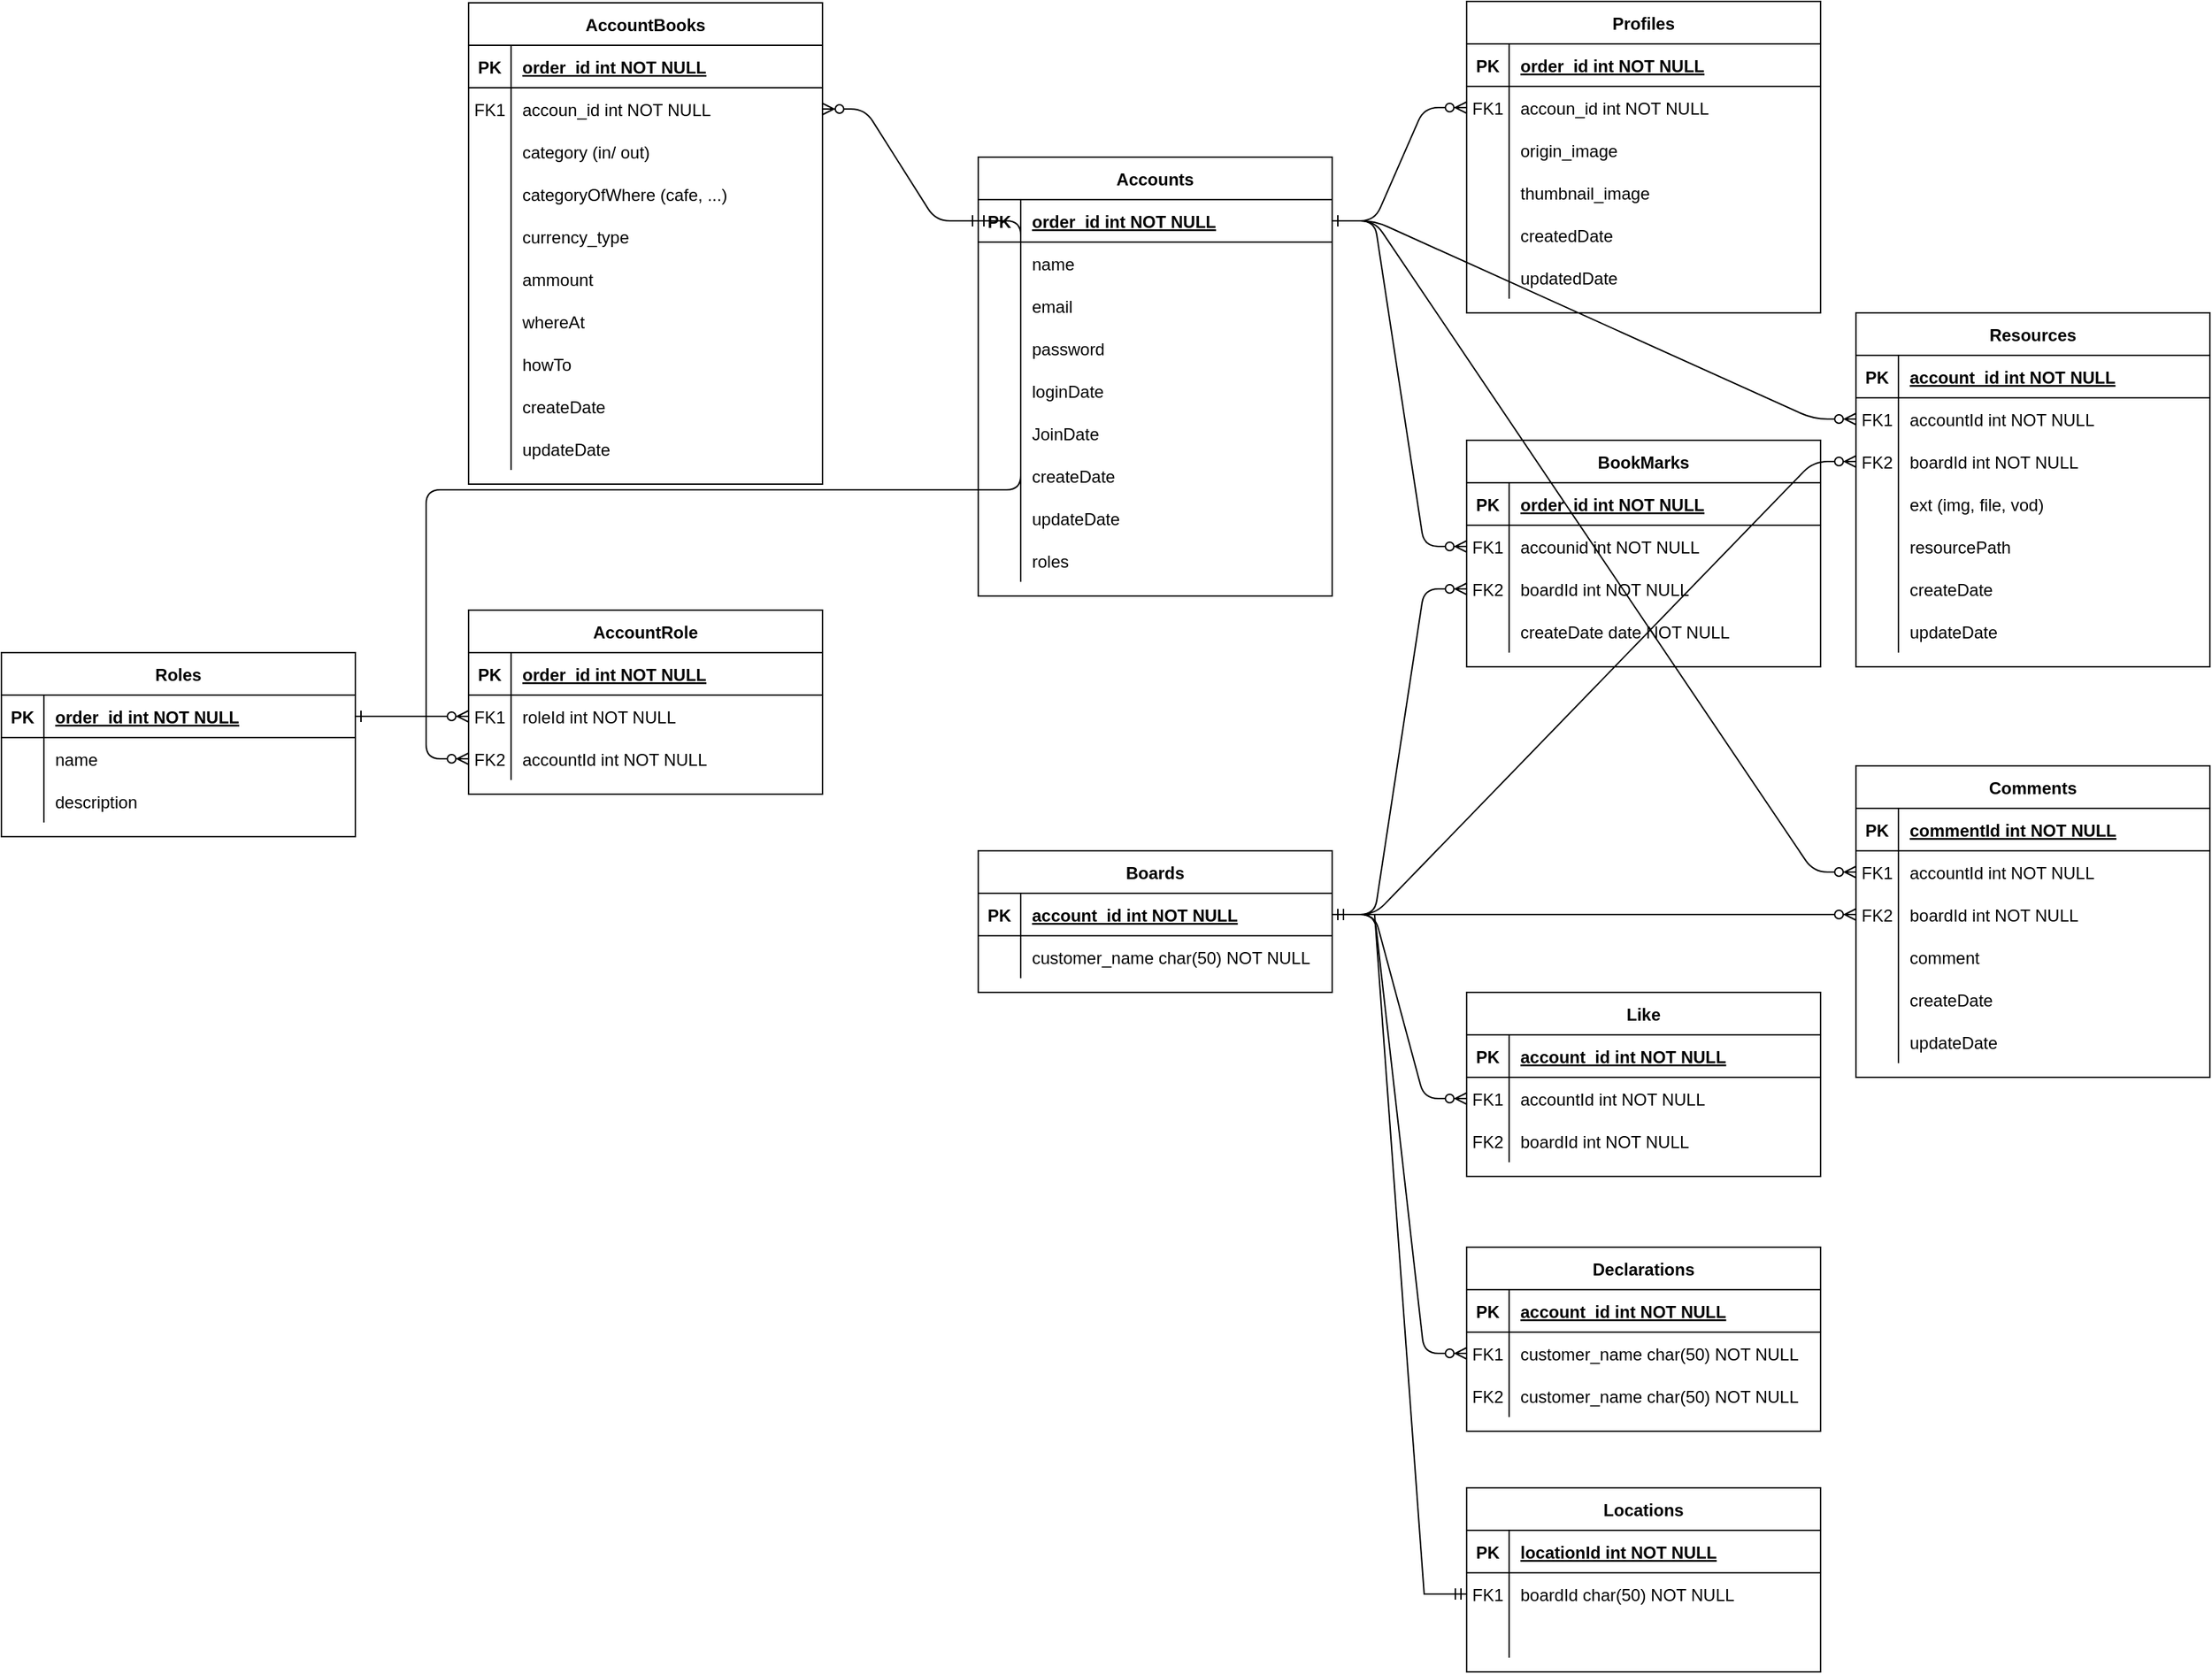 <mxfile version="20.0.4" type="github">
  <diagram id="R2lEEEUBdFMjLlhIrx00" name="Page-1">
    <mxGraphModel dx="2516" dy="802" grid="1" gridSize="10" guides="1" tooltips="1" connect="1" arrows="1" fold="1" page="1" pageScale="1" pageWidth="850" pageHeight="1100" math="0" shadow="0" extFonts="Permanent Marker^https://fonts.googleapis.com/css?family=Permanent+Marker">
      <root>
        <mxCell id="0" />
        <mxCell id="1" parent="0" />
        <mxCell id="PuTC7MwDDqyDVSrWXjtR-1" value="Boards" style="shape=table;startSize=30;container=1;collapsible=1;childLayout=tableLayout;fixedRows=1;rowLines=0;fontStyle=1;align=center;resizeLast=1;" vertex="1" parent="1">
          <mxGeometry x="80" y="690" width="250" height="100" as="geometry" />
        </mxCell>
        <mxCell id="PuTC7MwDDqyDVSrWXjtR-2" value="" style="shape=partialRectangle;collapsible=0;dropTarget=0;pointerEvents=0;fillColor=none;points=[[0,0.5],[1,0.5]];portConstraint=eastwest;top=0;left=0;right=0;bottom=1;" vertex="1" parent="PuTC7MwDDqyDVSrWXjtR-1">
          <mxGeometry y="30" width="250" height="30" as="geometry" />
        </mxCell>
        <mxCell id="PuTC7MwDDqyDVSrWXjtR-3" value="PK" style="shape=partialRectangle;overflow=hidden;connectable=0;fillColor=none;top=0;left=0;bottom=0;right=0;fontStyle=1;" vertex="1" parent="PuTC7MwDDqyDVSrWXjtR-2">
          <mxGeometry width="30" height="30" as="geometry">
            <mxRectangle width="30" height="30" as="alternateBounds" />
          </mxGeometry>
        </mxCell>
        <mxCell id="PuTC7MwDDqyDVSrWXjtR-4" value="account_id int NOT NULL " style="shape=partialRectangle;overflow=hidden;connectable=0;fillColor=none;top=0;left=0;bottom=0;right=0;align=left;spacingLeft=6;fontStyle=5;" vertex="1" parent="PuTC7MwDDqyDVSrWXjtR-2">
          <mxGeometry x="30" width="220" height="30" as="geometry">
            <mxRectangle width="220" height="30" as="alternateBounds" />
          </mxGeometry>
        </mxCell>
        <mxCell id="PuTC7MwDDqyDVSrWXjtR-5" value="" style="shape=partialRectangle;collapsible=0;dropTarget=0;pointerEvents=0;fillColor=none;points=[[0,0.5],[1,0.5]];portConstraint=eastwest;top=0;left=0;right=0;bottom=0;" vertex="1" parent="PuTC7MwDDqyDVSrWXjtR-1">
          <mxGeometry y="60" width="250" height="30" as="geometry" />
        </mxCell>
        <mxCell id="PuTC7MwDDqyDVSrWXjtR-6" value="" style="shape=partialRectangle;overflow=hidden;connectable=0;fillColor=none;top=0;left=0;bottom=0;right=0;" vertex="1" parent="PuTC7MwDDqyDVSrWXjtR-5">
          <mxGeometry width="30" height="30" as="geometry">
            <mxRectangle width="30" height="30" as="alternateBounds" />
          </mxGeometry>
        </mxCell>
        <mxCell id="PuTC7MwDDqyDVSrWXjtR-7" value="customer_name char(50) NOT NULL" style="shape=partialRectangle;overflow=hidden;connectable=0;fillColor=none;top=0;left=0;bottom=0;right=0;align=left;spacingLeft=6;" vertex="1" parent="PuTC7MwDDqyDVSrWXjtR-5">
          <mxGeometry x="30" width="220" height="30" as="geometry">
            <mxRectangle width="220" height="30" as="alternateBounds" />
          </mxGeometry>
        </mxCell>
        <mxCell id="PuTC7MwDDqyDVSrWXjtR-8" value="Comments" style="shape=table;startSize=30;container=1;collapsible=1;childLayout=tableLayout;fixedRows=1;rowLines=0;fontStyle=1;align=center;resizeLast=1;" vertex="1" parent="1">
          <mxGeometry x="700" y="630" width="250" height="220" as="geometry" />
        </mxCell>
        <mxCell id="PuTC7MwDDqyDVSrWXjtR-9" value="" style="shape=partialRectangle;collapsible=0;dropTarget=0;pointerEvents=0;fillColor=none;points=[[0,0.5],[1,0.5]];portConstraint=eastwest;top=0;left=0;right=0;bottom=1;" vertex="1" parent="PuTC7MwDDqyDVSrWXjtR-8">
          <mxGeometry y="30" width="250" height="30" as="geometry" />
        </mxCell>
        <mxCell id="PuTC7MwDDqyDVSrWXjtR-10" value="PK" style="shape=partialRectangle;overflow=hidden;connectable=0;fillColor=none;top=0;left=0;bottom=0;right=0;fontStyle=1;" vertex="1" parent="PuTC7MwDDqyDVSrWXjtR-9">
          <mxGeometry width="30" height="30" as="geometry">
            <mxRectangle width="30" height="30" as="alternateBounds" />
          </mxGeometry>
        </mxCell>
        <mxCell id="PuTC7MwDDqyDVSrWXjtR-11" value="commentId int NOT NULL " style="shape=partialRectangle;overflow=hidden;connectable=0;fillColor=none;top=0;left=0;bottom=0;right=0;align=left;spacingLeft=6;fontStyle=5;" vertex="1" parent="PuTC7MwDDqyDVSrWXjtR-9">
          <mxGeometry x="30" width="220" height="30" as="geometry">
            <mxRectangle width="220" height="30" as="alternateBounds" />
          </mxGeometry>
        </mxCell>
        <mxCell id="PuTC7MwDDqyDVSrWXjtR-12" value="" style="shape=partialRectangle;collapsible=0;dropTarget=0;pointerEvents=0;fillColor=none;points=[[0,0.5],[1,0.5]];portConstraint=eastwest;top=0;left=0;right=0;bottom=0;" vertex="1" parent="PuTC7MwDDqyDVSrWXjtR-8">
          <mxGeometry y="60" width="250" height="30" as="geometry" />
        </mxCell>
        <mxCell id="PuTC7MwDDqyDVSrWXjtR-13" value="FK1" style="shape=partialRectangle;overflow=hidden;connectable=0;fillColor=none;top=0;left=0;bottom=0;right=0;" vertex="1" parent="PuTC7MwDDqyDVSrWXjtR-12">
          <mxGeometry width="30" height="30" as="geometry">
            <mxRectangle width="30" height="30" as="alternateBounds" />
          </mxGeometry>
        </mxCell>
        <mxCell id="PuTC7MwDDqyDVSrWXjtR-14" value="accountId int NOT NULL" style="shape=partialRectangle;overflow=hidden;connectable=0;fillColor=none;top=0;left=0;bottom=0;right=0;align=left;spacingLeft=6;" vertex="1" parent="PuTC7MwDDqyDVSrWXjtR-12">
          <mxGeometry x="30" width="220" height="30" as="geometry">
            <mxRectangle width="220" height="30" as="alternateBounds" />
          </mxGeometry>
        </mxCell>
        <mxCell id="PuTC7MwDDqyDVSrWXjtR-22" value="" style="shape=partialRectangle;collapsible=0;dropTarget=0;pointerEvents=0;fillColor=none;points=[[0,0.5],[1,0.5]];portConstraint=eastwest;top=0;left=0;right=0;bottom=0;" vertex="1" parent="PuTC7MwDDqyDVSrWXjtR-8">
          <mxGeometry y="90" width="250" height="30" as="geometry" />
        </mxCell>
        <mxCell id="PuTC7MwDDqyDVSrWXjtR-23" value="FK2" style="shape=partialRectangle;overflow=hidden;connectable=0;fillColor=none;top=0;left=0;bottom=0;right=0;" vertex="1" parent="PuTC7MwDDqyDVSrWXjtR-22">
          <mxGeometry width="30" height="30" as="geometry">
            <mxRectangle width="30" height="30" as="alternateBounds" />
          </mxGeometry>
        </mxCell>
        <mxCell id="PuTC7MwDDqyDVSrWXjtR-24" value="boardId int NOT NULL" style="shape=partialRectangle;overflow=hidden;connectable=0;fillColor=none;top=0;left=0;bottom=0;right=0;align=left;spacingLeft=6;" vertex="1" parent="PuTC7MwDDqyDVSrWXjtR-22">
          <mxGeometry x="30" width="220" height="30" as="geometry">
            <mxRectangle width="220" height="30" as="alternateBounds" />
          </mxGeometry>
        </mxCell>
        <mxCell id="PuTC7MwDDqyDVSrWXjtR-342" value="" style="shape=partialRectangle;collapsible=0;dropTarget=0;pointerEvents=0;fillColor=none;points=[[0,0.5],[1,0.5]];portConstraint=eastwest;top=0;left=0;right=0;bottom=0;" vertex="1" parent="PuTC7MwDDqyDVSrWXjtR-8">
          <mxGeometry y="120" width="250" height="30" as="geometry" />
        </mxCell>
        <mxCell id="PuTC7MwDDqyDVSrWXjtR-343" value="" style="shape=partialRectangle;overflow=hidden;connectable=0;fillColor=none;top=0;left=0;bottom=0;right=0;" vertex="1" parent="PuTC7MwDDqyDVSrWXjtR-342">
          <mxGeometry width="30" height="30" as="geometry">
            <mxRectangle width="30" height="30" as="alternateBounds" />
          </mxGeometry>
        </mxCell>
        <mxCell id="PuTC7MwDDqyDVSrWXjtR-344" value="comment" style="shape=partialRectangle;overflow=hidden;connectable=0;fillColor=none;top=0;left=0;bottom=0;right=0;align=left;spacingLeft=6;" vertex="1" parent="PuTC7MwDDqyDVSrWXjtR-342">
          <mxGeometry x="30" width="220" height="30" as="geometry">
            <mxRectangle width="220" height="30" as="alternateBounds" />
          </mxGeometry>
        </mxCell>
        <mxCell id="PuTC7MwDDqyDVSrWXjtR-345" value="" style="shape=partialRectangle;collapsible=0;dropTarget=0;pointerEvents=0;fillColor=none;points=[[0,0.5],[1,0.5]];portConstraint=eastwest;top=0;left=0;right=0;bottom=0;" vertex="1" parent="PuTC7MwDDqyDVSrWXjtR-8">
          <mxGeometry y="150" width="250" height="30" as="geometry" />
        </mxCell>
        <mxCell id="PuTC7MwDDqyDVSrWXjtR-346" value="" style="shape=partialRectangle;overflow=hidden;connectable=0;fillColor=none;top=0;left=0;bottom=0;right=0;" vertex="1" parent="PuTC7MwDDqyDVSrWXjtR-345">
          <mxGeometry width="30" height="30" as="geometry">
            <mxRectangle width="30" height="30" as="alternateBounds" />
          </mxGeometry>
        </mxCell>
        <mxCell id="PuTC7MwDDqyDVSrWXjtR-347" value="createDate" style="shape=partialRectangle;overflow=hidden;connectable=0;fillColor=none;top=0;left=0;bottom=0;right=0;align=left;spacingLeft=6;" vertex="1" parent="PuTC7MwDDqyDVSrWXjtR-345">
          <mxGeometry x="30" width="220" height="30" as="geometry">
            <mxRectangle width="220" height="30" as="alternateBounds" />
          </mxGeometry>
        </mxCell>
        <mxCell id="PuTC7MwDDqyDVSrWXjtR-348" value="" style="shape=partialRectangle;collapsible=0;dropTarget=0;pointerEvents=0;fillColor=none;points=[[0,0.5],[1,0.5]];portConstraint=eastwest;top=0;left=0;right=0;bottom=0;" vertex="1" parent="PuTC7MwDDqyDVSrWXjtR-8">
          <mxGeometry y="180" width="250" height="30" as="geometry" />
        </mxCell>
        <mxCell id="PuTC7MwDDqyDVSrWXjtR-349" value="" style="shape=partialRectangle;overflow=hidden;connectable=0;fillColor=none;top=0;left=0;bottom=0;right=0;" vertex="1" parent="PuTC7MwDDqyDVSrWXjtR-348">
          <mxGeometry width="30" height="30" as="geometry">
            <mxRectangle width="30" height="30" as="alternateBounds" />
          </mxGeometry>
        </mxCell>
        <mxCell id="PuTC7MwDDqyDVSrWXjtR-350" value="updateDate" style="shape=partialRectangle;overflow=hidden;connectable=0;fillColor=none;top=0;left=0;bottom=0;right=0;align=left;spacingLeft=6;" vertex="1" parent="PuTC7MwDDqyDVSrWXjtR-348">
          <mxGeometry x="30" width="220" height="30" as="geometry">
            <mxRectangle width="220" height="30" as="alternateBounds" />
          </mxGeometry>
        </mxCell>
        <mxCell id="PuTC7MwDDqyDVSrWXjtR-33" value="Like" style="shape=table;startSize=30;container=1;collapsible=1;childLayout=tableLayout;fixedRows=1;rowLines=0;fontStyle=1;align=center;resizeLast=1;" vertex="1" parent="1">
          <mxGeometry x="425" y="790" width="250" height="130" as="geometry" />
        </mxCell>
        <mxCell id="PuTC7MwDDqyDVSrWXjtR-34" value="" style="shape=partialRectangle;collapsible=0;dropTarget=0;pointerEvents=0;fillColor=none;points=[[0,0.5],[1,0.5]];portConstraint=eastwest;top=0;left=0;right=0;bottom=1;" vertex="1" parent="PuTC7MwDDqyDVSrWXjtR-33">
          <mxGeometry y="30" width="250" height="30" as="geometry" />
        </mxCell>
        <mxCell id="PuTC7MwDDqyDVSrWXjtR-35" value="PK" style="shape=partialRectangle;overflow=hidden;connectable=0;fillColor=none;top=0;left=0;bottom=0;right=0;fontStyle=1;" vertex="1" parent="PuTC7MwDDqyDVSrWXjtR-34">
          <mxGeometry width="30" height="30" as="geometry">
            <mxRectangle width="30" height="30" as="alternateBounds" />
          </mxGeometry>
        </mxCell>
        <mxCell id="PuTC7MwDDqyDVSrWXjtR-36" value="account_id int NOT NULL " style="shape=partialRectangle;overflow=hidden;connectable=0;fillColor=none;top=0;left=0;bottom=0;right=0;align=left;spacingLeft=6;fontStyle=5;" vertex="1" parent="PuTC7MwDDqyDVSrWXjtR-34">
          <mxGeometry x="30" width="220" height="30" as="geometry">
            <mxRectangle width="220" height="30" as="alternateBounds" />
          </mxGeometry>
        </mxCell>
        <mxCell id="PuTC7MwDDqyDVSrWXjtR-37" value="" style="shape=partialRectangle;collapsible=0;dropTarget=0;pointerEvents=0;fillColor=none;points=[[0,0.5],[1,0.5]];portConstraint=eastwest;top=0;left=0;right=0;bottom=0;" vertex="1" parent="PuTC7MwDDqyDVSrWXjtR-33">
          <mxGeometry y="60" width="250" height="30" as="geometry" />
        </mxCell>
        <mxCell id="PuTC7MwDDqyDVSrWXjtR-38" value="FK1" style="shape=partialRectangle;overflow=hidden;connectable=0;fillColor=none;top=0;left=0;bottom=0;right=0;" vertex="1" parent="PuTC7MwDDqyDVSrWXjtR-37">
          <mxGeometry width="30" height="30" as="geometry">
            <mxRectangle width="30" height="30" as="alternateBounds" />
          </mxGeometry>
        </mxCell>
        <mxCell id="PuTC7MwDDqyDVSrWXjtR-39" value="accountId int NOT NULL" style="shape=partialRectangle;overflow=hidden;connectable=0;fillColor=none;top=0;left=0;bottom=0;right=0;align=left;spacingLeft=6;" vertex="1" parent="PuTC7MwDDqyDVSrWXjtR-37">
          <mxGeometry x="30" width="220" height="30" as="geometry">
            <mxRectangle width="220" height="30" as="alternateBounds" />
          </mxGeometry>
        </mxCell>
        <mxCell id="PuTC7MwDDqyDVSrWXjtR-40" value="" style="shape=partialRectangle;collapsible=0;dropTarget=0;pointerEvents=0;fillColor=none;points=[[0,0.5],[1,0.5]];portConstraint=eastwest;top=0;left=0;right=0;bottom=0;" vertex="1" parent="PuTC7MwDDqyDVSrWXjtR-33">
          <mxGeometry y="90" width="250" height="30" as="geometry" />
        </mxCell>
        <mxCell id="PuTC7MwDDqyDVSrWXjtR-41" value="FK2" style="shape=partialRectangle;overflow=hidden;connectable=0;fillColor=none;top=0;left=0;bottom=0;right=0;" vertex="1" parent="PuTC7MwDDqyDVSrWXjtR-40">
          <mxGeometry width="30" height="30" as="geometry">
            <mxRectangle width="30" height="30" as="alternateBounds" />
          </mxGeometry>
        </mxCell>
        <mxCell id="PuTC7MwDDqyDVSrWXjtR-42" value="boardId int NOT NULL" style="shape=partialRectangle;overflow=hidden;connectable=0;fillColor=none;top=0;left=0;bottom=0;right=0;align=left;spacingLeft=6;" vertex="1" parent="PuTC7MwDDqyDVSrWXjtR-40">
          <mxGeometry x="30" width="220" height="30" as="geometry">
            <mxRectangle width="220" height="30" as="alternateBounds" />
          </mxGeometry>
        </mxCell>
        <mxCell id="PuTC7MwDDqyDVSrWXjtR-43" value="Declarations" style="shape=table;startSize=30;container=1;collapsible=1;childLayout=tableLayout;fixedRows=1;rowLines=0;fontStyle=1;align=center;resizeLast=1;" vertex="1" parent="1">
          <mxGeometry x="425" y="970" width="250" height="130" as="geometry" />
        </mxCell>
        <mxCell id="PuTC7MwDDqyDVSrWXjtR-44" value="" style="shape=partialRectangle;collapsible=0;dropTarget=0;pointerEvents=0;fillColor=none;points=[[0,0.5],[1,0.5]];portConstraint=eastwest;top=0;left=0;right=0;bottom=1;" vertex="1" parent="PuTC7MwDDqyDVSrWXjtR-43">
          <mxGeometry y="30" width="250" height="30" as="geometry" />
        </mxCell>
        <mxCell id="PuTC7MwDDqyDVSrWXjtR-45" value="PK" style="shape=partialRectangle;overflow=hidden;connectable=0;fillColor=none;top=0;left=0;bottom=0;right=0;fontStyle=1;" vertex="1" parent="PuTC7MwDDqyDVSrWXjtR-44">
          <mxGeometry width="30" height="30" as="geometry">
            <mxRectangle width="30" height="30" as="alternateBounds" />
          </mxGeometry>
        </mxCell>
        <mxCell id="PuTC7MwDDqyDVSrWXjtR-46" value="account_id int NOT NULL " style="shape=partialRectangle;overflow=hidden;connectable=0;fillColor=none;top=0;left=0;bottom=0;right=0;align=left;spacingLeft=6;fontStyle=5;" vertex="1" parent="PuTC7MwDDqyDVSrWXjtR-44">
          <mxGeometry x="30" width="220" height="30" as="geometry">
            <mxRectangle width="220" height="30" as="alternateBounds" />
          </mxGeometry>
        </mxCell>
        <mxCell id="PuTC7MwDDqyDVSrWXjtR-47" value="" style="shape=partialRectangle;collapsible=0;dropTarget=0;pointerEvents=0;fillColor=none;points=[[0,0.5],[1,0.5]];portConstraint=eastwest;top=0;left=0;right=0;bottom=0;" vertex="1" parent="PuTC7MwDDqyDVSrWXjtR-43">
          <mxGeometry y="60" width="250" height="30" as="geometry" />
        </mxCell>
        <mxCell id="PuTC7MwDDqyDVSrWXjtR-48" value="FK1" style="shape=partialRectangle;overflow=hidden;connectable=0;fillColor=none;top=0;left=0;bottom=0;right=0;" vertex="1" parent="PuTC7MwDDqyDVSrWXjtR-47">
          <mxGeometry width="30" height="30" as="geometry">
            <mxRectangle width="30" height="30" as="alternateBounds" />
          </mxGeometry>
        </mxCell>
        <mxCell id="PuTC7MwDDqyDVSrWXjtR-49" value="customer_name char(50) NOT NULL" style="shape=partialRectangle;overflow=hidden;connectable=0;fillColor=none;top=0;left=0;bottom=0;right=0;align=left;spacingLeft=6;" vertex="1" parent="PuTC7MwDDqyDVSrWXjtR-47">
          <mxGeometry x="30" width="220" height="30" as="geometry">
            <mxRectangle width="220" height="30" as="alternateBounds" />
          </mxGeometry>
        </mxCell>
        <mxCell id="PuTC7MwDDqyDVSrWXjtR-50" value="" style="shape=partialRectangle;collapsible=0;dropTarget=0;pointerEvents=0;fillColor=none;points=[[0,0.5],[1,0.5]];portConstraint=eastwest;top=0;left=0;right=0;bottom=0;" vertex="1" parent="PuTC7MwDDqyDVSrWXjtR-43">
          <mxGeometry y="90" width="250" height="30" as="geometry" />
        </mxCell>
        <mxCell id="PuTC7MwDDqyDVSrWXjtR-51" value="FK2" style="shape=partialRectangle;overflow=hidden;connectable=0;fillColor=none;top=0;left=0;bottom=0;right=0;" vertex="1" parent="PuTC7MwDDqyDVSrWXjtR-50">
          <mxGeometry width="30" height="30" as="geometry">
            <mxRectangle width="30" height="30" as="alternateBounds" />
          </mxGeometry>
        </mxCell>
        <mxCell id="PuTC7MwDDqyDVSrWXjtR-52" value="customer_name char(50) NOT NULL" style="shape=partialRectangle;overflow=hidden;connectable=0;fillColor=none;top=0;left=0;bottom=0;right=0;align=left;spacingLeft=6;" vertex="1" parent="PuTC7MwDDqyDVSrWXjtR-50">
          <mxGeometry x="30" width="220" height="30" as="geometry">
            <mxRectangle width="220" height="30" as="alternateBounds" />
          </mxGeometry>
        </mxCell>
        <mxCell id="PuTC7MwDDqyDVSrWXjtR-53" value="" style="edgeStyle=entityRelationEdgeStyle;endArrow=ERzeroToMany;startArrow=ERone;endFill=1;startFill=0;exitX=1;exitY=0.5;exitDx=0;exitDy=0;entryX=0;entryY=0.5;entryDx=0;entryDy=0;" edge="1" parent="1" source="PuTC7MwDDqyDVSrWXjtR-2" target="PuTC7MwDDqyDVSrWXjtR-22">
          <mxGeometry width="100" height="100" relative="1" as="geometry">
            <mxPoint x="380" y="175" as="sourcePoint" />
            <mxPoint x="460" y="205" as="targetPoint" />
          </mxGeometry>
        </mxCell>
        <mxCell id="PuTC7MwDDqyDVSrWXjtR-54" value="" style="edgeStyle=entityRelationEdgeStyle;endArrow=ERzeroToMany;startArrow=ERone;endFill=1;startFill=0;exitX=1;exitY=0.5;exitDx=0;exitDy=0;entryX=0;entryY=0.5;entryDx=0;entryDy=0;" edge="1" parent="1" source="PuTC7MwDDqyDVSrWXjtR-2" target="PuTC7MwDDqyDVSrWXjtR-37">
          <mxGeometry width="100" height="100" relative="1" as="geometry">
            <mxPoint x="380" y="365" as="sourcePoint" />
            <mxPoint x="435" y="395" as="targetPoint" />
          </mxGeometry>
        </mxCell>
        <mxCell id="PuTC7MwDDqyDVSrWXjtR-55" value="" style="edgeStyle=entityRelationEdgeStyle;endArrow=ERzeroToMany;startArrow=ERone;endFill=1;startFill=0;exitX=1;exitY=0.5;exitDx=0;exitDy=0;entryX=0;entryY=0.5;entryDx=0;entryDy=0;" edge="1" parent="1" source="PuTC7MwDDqyDVSrWXjtR-2" target="PuTC7MwDDqyDVSrWXjtR-47">
          <mxGeometry width="100" height="100" relative="1" as="geometry">
            <mxPoint x="380" y="365" as="sourcePoint" />
            <mxPoint x="435" y="565" as="targetPoint" />
          </mxGeometry>
        </mxCell>
        <mxCell id="PuTC7MwDDqyDVSrWXjtR-66" value="BookMarks" style="shape=table;startSize=30;container=1;collapsible=1;childLayout=tableLayout;fixedRows=1;rowLines=0;fontStyle=1;align=center;resizeLast=1;" vertex="1" parent="1">
          <mxGeometry x="425" y="400" width="250" height="160" as="geometry" />
        </mxCell>
        <mxCell id="PuTC7MwDDqyDVSrWXjtR-67" value="" style="shape=partialRectangle;collapsible=0;dropTarget=0;pointerEvents=0;fillColor=none;points=[[0,0.5],[1,0.5]];portConstraint=eastwest;top=0;left=0;right=0;bottom=1;" vertex="1" parent="PuTC7MwDDqyDVSrWXjtR-66">
          <mxGeometry y="30" width="250" height="30" as="geometry" />
        </mxCell>
        <mxCell id="PuTC7MwDDqyDVSrWXjtR-68" value="PK" style="shape=partialRectangle;overflow=hidden;connectable=0;fillColor=none;top=0;left=0;bottom=0;right=0;fontStyle=1;" vertex="1" parent="PuTC7MwDDqyDVSrWXjtR-67">
          <mxGeometry width="30" height="30" as="geometry">
            <mxRectangle width="30" height="30" as="alternateBounds" />
          </mxGeometry>
        </mxCell>
        <mxCell id="PuTC7MwDDqyDVSrWXjtR-69" value="order_id int NOT NULL " style="shape=partialRectangle;overflow=hidden;connectable=0;fillColor=none;top=0;left=0;bottom=0;right=0;align=left;spacingLeft=6;fontStyle=5;" vertex="1" parent="PuTC7MwDDqyDVSrWXjtR-67">
          <mxGeometry x="30" width="220" height="30" as="geometry">
            <mxRectangle width="220" height="30" as="alternateBounds" />
          </mxGeometry>
        </mxCell>
        <mxCell id="PuTC7MwDDqyDVSrWXjtR-70" value="" style="shape=partialRectangle;collapsible=0;dropTarget=0;pointerEvents=0;fillColor=none;points=[[0,0.5],[1,0.5]];portConstraint=eastwest;top=0;left=0;right=0;bottom=0;" vertex="1" parent="PuTC7MwDDqyDVSrWXjtR-66">
          <mxGeometry y="60" width="250" height="30" as="geometry" />
        </mxCell>
        <mxCell id="PuTC7MwDDqyDVSrWXjtR-71" value="FK1" style="shape=partialRectangle;overflow=hidden;connectable=0;fillColor=none;top=0;left=0;bottom=0;right=0;" vertex="1" parent="PuTC7MwDDqyDVSrWXjtR-70">
          <mxGeometry width="30" height="30" as="geometry">
            <mxRectangle width="30" height="30" as="alternateBounds" />
          </mxGeometry>
        </mxCell>
        <mxCell id="PuTC7MwDDqyDVSrWXjtR-72" value="accounid int NOT NULL" style="shape=partialRectangle;overflow=hidden;connectable=0;fillColor=none;top=0;left=0;bottom=0;right=0;align=left;spacingLeft=6;" vertex="1" parent="PuTC7MwDDqyDVSrWXjtR-70">
          <mxGeometry x="30" width="220" height="30" as="geometry">
            <mxRectangle width="220" height="30" as="alternateBounds" />
          </mxGeometry>
        </mxCell>
        <mxCell id="PuTC7MwDDqyDVSrWXjtR-73" value="" style="shape=partialRectangle;collapsible=0;dropTarget=0;pointerEvents=0;fillColor=none;points=[[0,0.5],[1,0.5]];portConstraint=eastwest;top=0;left=0;right=0;bottom=0;" vertex="1" parent="PuTC7MwDDqyDVSrWXjtR-66">
          <mxGeometry y="90" width="250" height="30" as="geometry" />
        </mxCell>
        <mxCell id="PuTC7MwDDqyDVSrWXjtR-74" value="FK2" style="shape=partialRectangle;overflow=hidden;connectable=0;fillColor=none;top=0;left=0;bottom=0;right=0;" vertex="1" parent="PuTC7MwDDqyDVSrWXjtR-73">
          <mxGeometry width="30" height="30" as="geometry">
            <mxRectangle width="30" height="30" as="alternateBounds" />
          </mxGeometry>
        </mxCell>
        <mxCell id="PuTC7MwDDqyDVSrWXjtR-75" value="boardId int NOT NULL" style="shape=partialRectangle;overflow=hidden;connectable=0;fillColor=none;top=0;left=0;bottom=0;right=0;align=left;spacingLeft=6;" vertex="1" parent="PuTC7MwDDqyDVSrWXjtR-73">
          <mxGeometry x="30" width="220" height="30" as="geometry">
            <mxRectangle width="220" height="30" as="alternateBounds" />
          </mxGeometry>
        </mxCell>
        <mxCell id="PuTC7MwDDqyDVSrWXjtR-338" value="" style="shape=partialRectangle;collapsible=0;dropTarget=0;pointerEvents=0;fillColor=none;points=[[0,0.5],[1,0.5]];portConstraint=eastwest;top=0;left=0;right=0;bottom=0;" vertex="1" parent="PuTC7MwDDqyDVSrWXjtR-66">
          <mxGeometry y="120" width="250" height="30" as="geometry" />
        </mxCell>
        <mxCell id="PuTC7MwDDqyDVSrWXjtR-339" value="" style="shape=partialRectangle;overflow=hidden;connectable=0;fillColor=none;top=0;left=0;bottom=0;right=0;" vertex="1" parent="PuTC7MwDDqyDVSrWXjtR-338">
          <mxGeometry width="30" height="30" as="geometry">
            <mxRectangle width="30" height="30" as="alternateBounds" />
          </mxGeometry>
        </mxCell>
        <mxCell id="PuTC7MwDDqyDVSrWXjtR-340" value="createDate date NOT NULL" style="shape=partialRectangle;overflow=hidden;connectable=0;fillColor=none;top=0;left=0;bottom=0;right=0;align=left;spacingLeft=6;" vertex="1" parent="PuTC7MwDDqyDVSrWXjtR-338">
          <mxGeometry x="30" width="220" height="30" as="geometry">
            <mxRectangle width="220" height="30" as="alternateBounds" />
          </mxGeometry>
        </mxCell>
        <mxCell id="PuTC7MwDDqyDVSrWXjtR-76" value="" style="edgeStyle=entityRelationEdgeStyle;endArrow=ERzeroToMany;startArrow=ERone;endFill=1;startFill=0;exitX=1;exitY=0.5;exitDx=0;exitDy=0;entryX=0;entryY=0.5;entryDx=0;entryDy=0;" edge="1" parent="1" source="PuTC7MwDDqyDVSrWXjtR-92" target="PuTC7MwDDqyDVSrWXjtR-119">
          <mxGeometry width="100" height="100" relative="1" as="geometry">
            <mxPoint x="330" y="65" as="sourcePoint" />
            <mxPoint x="435" y="105" as="targetPoint" />
          </mxGeometry>
        </mxCell>
        <mxCell id="PuTC7MwDDqyDVSrWXjtR-77" value="" style="edgeStyle=entityRelationEdgeStyle;endArrow=ERzeroToMany;startArrow=ERone;endFill=1;startFill=0;exitX=1;exitY=0.5;exitDx=0;exitDy=0;entryX=0;entryY=0.5;entryDx=0;entryDy=0;" edge="1" parent="1" source="PuTC7MwDDqyDVSrWXjtR-2" target="PuTC7MwDDqyDVSrWXjtR-73">
          <mxGeometry width="100" height="100" relative="1" as="geometry">
            <mxPoint x="340" y="75" as="sourcePoint" />
            <mxPoint x="435" y="245" as="targetPoint" />
          </mxGeometry>
        </mxCell>
        <mxCell id="PuTC7MwDDqyDVSrWXjtR-91" value="Accounts" style="shape=table;startSize=30;container=1;collapsible=1;childLayout=tableLayout;fixedRows=1;rowLines=0;fontStyle=1;align=center;resizeLast=1;" vertex="1" parent="1">
          <mxGeometry x="80" y="200" width="250" height="310" as="geometry" />
        </mxCell>
        <mxCell id="PuTC7MwDDqyDVSrWXjtR-92" value="" style="shape=partialRectangle;collapsible=0;dropTarget=0;pointerEvents=0;fillColor=none;points=[[0,0.5],[1,0.5]];portConstraint=eastwest;top=0;left=0;right=0;bottom=1;" vertex="1" parent="PuTC7MwDDqyDVSrWXjtR-91">
          <mxGeometry y="30" width="250" height="30" as="geometry" />
        </mxCell>
        <mxCell id="PuTC7MwDDqyDVSrWXjtR-93" value="PK" style="shape=partialRectangle;overflow=hidden;connectable=0;fillColor=none;top=0;left=0;bottom=0;right=0;fontStyle=1;" vertex="1" parent="PuTC7MwDDqyDVSrWXjtR-92">
          <mxGeometry width="30" height="30" as="geometry">
            <mxRectangle width="30" height="30" as="alternateBounds" />
          </mxGeometry>
        </mxCell>
        <mxCell id="PuTC7MwDDqyDVSrWXjtR-94" value="order_id int NOT NULL " style="shape=partialRectangle;overflow=hidden;connectable=0;fillColor=none;top=0;left=0;bottom=0;right=0;align=left;spacingLeft=6;fontStyle=5;" vertex="1" parent="PuTC7MwDDqyDVSrWXjtR-92">
          <mxGeometry x="30" width="220" height="30" as="geometry">
            <mxRectangle width="220" height="30" as="alternateBounds" />
          </mxGeometry>
        </mxCell>
        <mxCell id="PuTC7MwDDqyDVSrWXjtR-95" value="" style="shape=partialRectangle;collapsible=0;dropTarget=0;pointerEvents=0;fillColor=none;points=[[0,0.5],[1,0.5]];portConstraint=eastwest;top=0;left=0;right=0;bottom=0;" vertex="1" parent="PuTC7MwDDqyDVSrWXjtR-91">
          <mxGeometry y="60" width="250" height="30" as="geometry" />
        </mxCell>
        <mxCell id="PuTC7MwDDqyDVSrWXjtR-96" value="" style="shape=partialRectangle;overflow=hidden;connectable=0;fillColor=none;top=0;left=0;bottom=0;right=0;" vertex="1" parent="PuTC7MwDDqyDVSrWXjtR-95">
          <mxGeometry width="30" height="30" as="geometry">
            <mxRectangle width="30" height="30" as="alternateBounds" />
          </mxGeometry>
        </mxCell>
        <mxCell id="PuTC7MwDDqyDVSrWXjtR-97" value="name" style="shape=partialRectangle;overflow=hidden;connectable=0;fillColor=none;top=0;left=0;bottom=0;right=0;align=left;spacingLeft=6;" vertex="1" parent="PuTC7MwDDqyDVSrWXjtR-95">
          <mxGeometry x="30" width="220" height="30" as="geometry">
            <mxRectangle width="220" height="30" as="alternateBounds" />
          </mxGeometry>
        </mxCell>
        <mxCell id="PuTC7MwDDqyDVSrWXjtR-134" value="" style="shape=partialRectangle;collapsible=0;dropTarget=0;pointerEvents=0;fillColor=none;points=[[0,0.5],[1,0.5]];portConstraint=eastwest;top=0;left=0;right=0;bottom=0;" vertex="1" parent="PuTC7MwDDqyDVSrWXjtR-91">
          <mxGeometry y="90" width="250" height="30" as="geometry" />
        </mxCell>
        <mxCell id="PuTC7MwDDqyDVSrWXjtR-135" value="" style="shape=partialRectangle;overflow=hidden;connectable=0;fillColor=none;top=0;left=0;bottom=0;right=0;" vertex="1" parent="PuTC7MwDDqyDVSrWXjtR-134">
          <mxGeometry width="30" height="30" as="geometry">
            <mxRectangle width="30" height="30" as="alternateBounds" />
          </mxGeometry>
        </mxCell>
        <mxCell id="PuTC7MwDDqyDVSrWXjtR-136" value="email" style="shape=partialRectangle;overflow=hidden;connectable=0;fillColor=none;top=0;left=0;bottom=0;right=0;align=left;spacingLeft=6;" vertex="1" parent="PuTC7MwDDqyDVSrWXjtR-134">
          <mxGeometry x="30" width="220" height="30" as="geometry">
            <mxRectangle width="220" height="30" as="alternateBounds" />
          </mxGeometry>
        </mxCell>
        <mxCell id="PuTC7MwDDqyDVSrWXjtR-103" value="" style="shape=partialRectangle;collapsible=0;dropTarget=0;pointerEvents=0;fillColor=none;points=[[0,0.5],[1,0.5]];portConstraint=eastwest;top=0;left=0;right=0;bottom=0;" vertex="1" parent="PuTC7MwDDqyDVSrWXjtR-91">
          <mxGeometry y="120" width="250" height="30" as="geometry" />
        </mxCell>
        <mxCell id="PuTC7MwDDqyDVSrWXjtR-104" value="" style="shape=partialRectangle;overflow=hidden;connectable=0;fillColor=none;top=0;left=0;bottom=0;right=0;" vertex="1" parent="PuTC7MwDDqyDVSrWXjtR-103">
          <mxGeometry width="30" height="30" as="geometry">
            <mxRectangle width="30" height="30" as="alternateBounds" />
          </mxGeometry>
        </mxCell>
        <mxCell id="PuTC7MwDDqyDVSrWXjtR-105" value="password" style="shape=partialRectangle;overflow=hidden;connectable=0;fillColor=none;top=0;left=0;bottom=0;right=0;align=left;spacingLeft=6;" vertex="1" parent="PuTC7MwDDqyDVSrWXjtR-103">
          <mxGeometry x="30" width="220" height="30" as="geometry">
            <mxRectangle width="220" height="30" as="alternateBounds" />
          </mxGeometry>
        </mxCell>
        <mxCell id="PuTC7MwDDqyDVSrWXjtR-106" value="" style="shape=partialRectangle;collapsible=0;dropTarget=0;pointerEvents=0;fillColor=none;points=[[0,0.5],[1,0.5]];portConstraint=eastwest;top=0;left=0;right=0;bottom=0;" vertex="1" parent="PuTC7MwDDqyDVSrWXjtR-91">
          <mxGeometry y="150" width="250" height="30" as="geometry" />
        </mxCell>
        <mxCell id="PuTC7MwDDqyDVSrWXjtR-107" value="" style="shape=partialRectangle;overflow=hidden;connectable=0;fillColor=none;top=0;left=0;bottom=0;right=0;" vertex="1" parent="PuTC7MwDDqyDVSrWXjtR-106">
          <mxGeometry width="30" height="30" as="geometry">
            <mxRectangle width="30" height="30" as="alternateBounds" />
          </mxGeometry>
        </mxCell>
        <mxCell id="PuTC7MwDDqyDVSrWXjtR-108" value="loginDate" style="shape=partialRectangle;overflow=hidden;connectable=0;fillColor=none;top=0;left=0;bottom=0;right=0;align=left;spacingLeft=6;" vertex="1" parent="PuTC7MwDDqyDVSrWXjtR-106">
          <mxGeometry x="30" width="220" height="30" as="geometry">
            <mxRectangle width="220" height="30" as="alternateBounds" />
          </mxGeometry>
        </mxCell>
        <mxCell id="PuTC7MwDDqyDVSrWXjtR-109" value="" style="shape=partialRectangle;collapsible=0;dropTarget=0;pointerEvents=0;fillColor=none;points=[[0,0.5],[1,0.5]];portConstraint=eastwest;top=0;left=0;right=0;bottom=0;" vertex="1" parent="PuTC7MwDDqyDVSrWXjtR-91">
          <mxGeometry y="180" width="250" height="30" as="geometry" />
        </mxCell>
        <mxCell id="PuTC7MwDDqyDVSrWXjtR-110" value="" style="shape=partialRectangle;overflow=hidden;connectable=0;fillColor=none;top=0;left=0;bottom=0;right=0;" vertex="1" parent="PuTC7MwDDqyDVSrWXjtR-109">
          <mxGeometry width="30" height="30" as="geometry">
            <mxRectangle width="30" height="30" as="alternateBounds" />
          </mxGeometry>
        </mxCell>
        <mxCell id="PuTC7MwDDqyDVSrWXjtR-111" value="JoinDate" style="shape=partialRectangle;overflow=hidden;connectable=0;fillColor=none;top=0;left=0;bottom=0;right=0;align=left;spacingLeft=6;" vertex="1" parent="PuTC7MwDDqyDVSrWXjtR-109">
          <mxGeometry x="30" width="220" height="30" as="geometry">
            <mxRectangle width="220" height="30" as="alternateBounds" />
          </mxGeometry>
        </mxCell>
        <mxCell id="PuTC7MwDDqyDVSrWXjtR-112" value="" style="shape=partialRectangle;collapsible=0;dropTarget=0;pointerEvents=0;fillColor=none;points=[[0,0.5],[1,0.5]];portConstraint=eastwest;top=0;left=0;right=0;bottom=0;" vertex="1" parent="PuTC7MwDDqyDVSrWXjtR-91">
          <mxGeometry y="210" width="250" height="30" as="geometry" />
        </mxCell>
        <mxCell id="PuTC7MwDDqyDVSrWXjtR-113" value="" style="shape=partialRectangle;overflow=hidden;connectable=0;fillColor=none;top=0;left=0;bottom=0;right=0;" vertex="1" parent="PuTC7MwDDqyDVSrWXjtR-112">
          <mxGeometry width="30" height="30" as="geometry">
            <mxRectangle width="30" height="30" as="alternateBounds" />
          </mxGeometry>
        </mxCell>
        <mxCell id="PuTC7MwDDqyDVSrWXjtR-114" value="createDate" style="shape=partialRectangle;overflow=hidden;connectable=0;fillColor=none;top=0;left=0;bottom=0;right=0;align=left;spacingLeft=6;" vertex="1" parent="PuTC7MwDDqyDVSrWXjtR-112">
          <mxGeometry x="30" width="220" height="30" as="geometry">
            <mxRectangle width="220" height="30" as="alternateBounds" />
          </mxGeometry>
        </mxCell>
        <mxCell id="PuTC7MwDDqyDVSrWXjtR-140" value="" style="shape=partialRectangle;collapsible=0;dropTarget=0;pointerEvents=0;fillColor=none;points=[[0,0.5],[1,0.5]];portConstraint=eastwest;top=0;left=0;right=0;bottom=0;" vertex="1" parent="PuTC7MwDDqyDVSrWXjtR-91">
          <mxGeometry y="240" width="250" height="30" as="geometry" />
        </mxCell>
        <mxCell id="PuTC7MwDDqyDVSrWXjtR-141" value="" style="shape=partialRectangle;overflow=hidden;connectable=0;fillColor=none;top=0;left=0;bottom=0;right=0;" vertex="1" parent="PuTC7MwDDqyDVSrWXjtR-140">
          <mxGeometry width="30" height="30" as="geometry">
            <mxRectangle width="30" height="30" as="alternateBounds" />
          </mxGeometry>
        </mxCell>
        <mxCell id="PuTC7MwDDqyDVSrWXjtR-142" value="updateDate" style="shape=partialRectangle;overflow=hidden;connectable=0;fillColor=none;top=0;left=0;bottom=0;right=0;align=left;spacingLeft=6;" vertex="1" parent="PuTC7MwDDqyDVSrWXjtR-140">
          <mxGeometry x="30" width="220" height="30" as="geometry">
            <mxRectangle width="220" height="30" as="alternateBounds" />
          </mxGeometry>
        </mxCell>
        <mxCell id="PuTC7MwDDqyDVSrWXjtR-98" value="" style="shape=partialRectangle;collapsible=0;dropTarget=0;pointerEvents=0;fillColor=none;points=[[0,0.5],[1,0.5]];portConstraint=eastwest;top=0;left=0;right=0;bottom=0;" vertex="1" parent="PuTC7MwDDqyDVSrWXjtR-91">
          <mxGeometry y="270" width="250" height="30" as="geometry" />
        </mxCell>
        <mxCell id="PuTC7MwDDqyDVSrWXjtR-99" value="" style="shape=partialRectangle;overflow=hidden;connectable=0;fillColor=none;top=0;left=0;bottom=0;right=0;" vertex="1" parent="PuTC7MwDDqyDVSrWXjtR-98">
          <mxGeometry width="30" height="30" as="geometry">
            <mxRectangle width="30" height="30" as="alternateBounds" />
          </mxGeometry>
        </mxCell>
        <mxCell id="PuTC7MwDDqyDVSrWXjtR-100" value="roles" style="shape=partialRectangle;overflow=hidden;connectable=0;fillColor=none;top=0;left=0;bottom=0;right=0;align=left;spacingLeft=6;" vertex="1" parent="PuTC7MwDDqyDVSrWXjtR-98">
          <mxGeometry x="30" width="220" height="30" as="geometry">
            <mxRectangle width="220" height="30" as="alternateBounds" />
          </mxGeometry>
        </mxCell>
        <mxCell id="PuTC7MwDDqyDVSrWXjtR-115" value="Profiles" style="shape=table;startSize=30;container=1;collapsible=1;childLayout=tableLayout;fixedRows=1;rowLines=0;fontStyle=1;align=center;resizeLast=1;" vertex="1" parent="1">
          <mxGeometry x="425" y="90" width="250" height="220" as="geometry" />
        </mxCell>
        <mxCell id="PuTC7MwDDqyDVSrWXjtR-116" value="" style="shape=partialRectangle;collapsible=0;dropTarget=0;pointerEvents=0;fillColor=none;points=[[0,0.5],[1,0.5]];portConstraint=eastwest;top=0;left=0;right=0;bottom=1;" vertex="1" parent="PuTC7MwDDqyDVSrWXjtR-115">
          <mxGeometry y="30" width="250" height="30" as="geometry" />
        </mxCell>
        <mxCell id="PuTC7MwDDqyDVSrWXjtR-117" value="PK" style="shape=partialRectangle;overflow=hidden;connectable=0;fillColor=none;top=0;left=0;bottom=0;right=0;fontStyle=1;" vertex="1" parent="PuTC7MwDDqyDVSrWXjtR-116">
          <mxGeometry width="30" height="30" as="geometry">
            <mxRectangle width="30" height="30" as="alternateBounds" />
          </mxGeometry>
        </mxCell>
        <mxCell id="PuTC7MwDDqyDVSrWXjtR-118" value="order_id int NOT NULL " style="shape=partialRectangle;overflow=hidden;connectable=0;fillColor=none;top=0;left=0;bottom=0;right=0;align=left;spacingLeft=6;fontStyle=5;" vertex="1" parent="PuTC7MwDDqyDVSrWXjtR-116">
          <mxGeometry x="30" width="220" height="30" as="geometry">
            <mxRectangle width="220" height="30" as="alternateBounds" />
          </mxGeometry>
        </mxCell>
        <mxCell id="PuTC7MwDDqyDVSrWXjtR-119" value="" style="shape=partialRectangle;collapsible=0;dropTarget=0;pointerEvents=0;fillColor=none;points=[[0,0.5],[1,0.5]];portConstraint=eastwest;top=0;left=0;right=0;bottom=0;" vertex="1" parent="PuTC7MwDDqyDVSrWXjtR-115">
          <mxGeometry y="60" width="250" height="30" as="geometry" />
        </mxCell>
        <mxCell id="PuTC7MwDDqyDVSrWXjtR-120" value="FK1" style="shape=partialRectangle;overflow=hidden;connectable=0;fillColor=none;top=0;left=0;bottom=0;right=0;" vertex="1" parent="PuTC7MwDDqyDVSrWXjtR-119">
          <mxGeometry width="30" height="30" as="geometry">
            <mxRectangle width="30" height="30" as="alternateBounds" />
          </mxGeometry>
        </mxCell>
        <mxCell id="PuTC7MwDDqyDVSrWXjtR-121" value="accoun_id int NOT NULL" style="shape=partialRectangle;overflow=hidden;connectable=0;fillColor=none;top=0;left=0;bottom=0;right=0;align=left;spacingLeft=6;" vertex="1" parent="PuTC7MwDDqyDVSrWXjtR-119">
          <mxGeometry x="30" width="220" height="30" as="geometry">
            <mxRectangle width="220" height="30" as="alternateBounds" />
          </mxGeometry>
        </mxCell>
        <mxCell id="PuTC7MwDDqyDVSrWXjtR-122" value="" style="shape=partialRectangle;collapsible=0;dropTarget=0;pointerEvents=0;fillColor=none;points=[[0,0.5],[1,0.5]];portConstraint=eastwest;top=0;left=0;right=0;bottom=0;" vertex="1" parent="PuTC7MwDDqyDVSrWXjtR-115">
          <mxGeometry y="90" width="250" height="30" as="geometry" />
        </mxCell>
        <mxCell id="PuTC7MwDDqyDVSrWXjtR-123" value="" style="shape=partialRectangle;overflow=hidden;connectable=0;fillColor=none;top=0;left=0;bottom=0;right=0;" vertex="1" parent="PuTC7MwDDqyDVSrWXjtR-122">
          <mxGeometry width="30" height="30" as="geometry">
            <mxRectangle width="30" height="30" as="alternateBounds" />
          </mxGeometry>
        </mxCell>
        <mxCell id="PuTC7MwDDqyDVSrWXjtR-124" value="origin_image" style="shape=partialRectangle;overflow=hidden;connectable=0;fillColor=none;top=0;left=0;bottom=0;right=0;align=left;spacingLeft=6;" vertex="1" parent="PuTC7MwDDqyDVSrWXjtR-122">
          <mxGeometry x="30" width="220" height="30" as="geometry">
            <mxRectangle width="220" height="30" as="alternateBounds" />
          </mxGeometry>
        </mxCell>
        <mxCell id="PuTC7MwDDqyDVSrWXjtR-125" value="" style="shape=partialRectangle;collapsible=0;dropTarget=0;pointerEvents=0;fillColor=none;points=[[0,0.5],[1,0.5]];portConstraint=eastwest;top=0;left=0;right=0;bottom=0;" vertex="1" parent="PuTC7MwDDqyDVSrWXjtR-115">
          <mxGeometry y="120" width="250" height="30" as="geometry" />
        </mxCell>
        <mxCell id="PuTC7MwDDqyDVSrWXjtR-126" value="" style="shape=partialRectangle;overflow=hidden;connectable=0;fillColor=none;top=0;left=0;bottom=0;right=0;" vertex="1" parent="PuTC7MwDDqyDVSrWXjtR-125">
          <mxGeometry width="30" height="30" as="geometry">
            <mxRectangle width="30" height="30" as="alternateBounds" />
          </mxGeometry>
        </mxCell>
        <mxCell id="PuTC7MwDDqyDVSrWXjtR-127" value="thumbnail_image" style="shape=partialRectangle;overflow=hidden;connectable=0;fillColor=none;top=0;left=0;bottom=0;right=0;align=left;spacingLeft=6;" vertex="1" parent="PuTC7MwDDqyDVSrWXjtR-125">
          <mxGeometry x="30" width="220" height="30" as="geometry">
            <mxRectangle width="220" height="30" as="alternateBounds" />
          </mxGeometry>
        </mxCell>
        <mxCell id="PuTC7MwDDqyDVSrWXjtR-128" value="" style="shape=partialRectangle;collapsible=0;dropTarget=0;pointerEvents=0;fillColor=none;points=[[0,0.5],[1,0.5]];portConstraint=eastwest;top=0;left=0;right=0;bottom=0;" vertex="1" parent="PuTC7MwDDqyDVSrWXjtR-115">
          <mxGeometry y="150" width="250" height="30" as="geometry" />
        </mxCell>
        <mxCell id="PuTC7MwDDqyDVSrWXjtR-129" value="" style="shape=partialRectangle;overflow=hidden;connectable=0;fillColor=none;top=0;left=0;bottom=0;right=0;" vertex="1" parent="PuTC7MwDDqyDVSrWXjtR-128">
          <mxGeometry width="30" height="30" as="geometry">
            <mxRectangle width="30" height="30" as="alternateBounds" />
          </mxGeometry>
        </mxCell>
        <mxCell id="PuTC7MwDDqyDVSrWXjtR-130" value="createdDate" style="shape=partialRectangle;overflow=hidden;connectable=0;fillColor=none;top=0;left=0;bottom=0;right=0;align=left;spacingLeft=6;" vertex="1" parent="PuTC7MwDDqyDVSrWXjtR-128">
          <mxGeometry x="30" width="220" height="30" as="geometry">
            <mxRectangle width="220" height="30" as="alternateBounds" />
          </mxGeometry>
        </mxCell>
        <mxCell id="PuTC7MwDDqyDVSrWXjtR-131" value="" style="shape=partialRectangle;collapsible=0;dropTarget=0;pointerEvents=0;fillColor=none;points=[[0,0.5],[1,0.5]];portConstraint=eastwest;top=0;left=0;right=0;bottom=0;" vertex="1" parent="PuTC7MwDDqyDVSrWXjtR-115">
          <mxGeometry y="180" width="250" height="30" as="geometry" />
        </mxCell>
        <mxCell id="PuTC7MwDDqyDVSrWXjtR-132" value="" style="shape=partialRectangle;overflow=hidden;connectable=0;fillColor=none;top=0;left=0;bottom=0;right=0;" vertex="1" parent="PuTC7MwDDqyDVSrWXjtR-131">
          <mxGeometry width="30" height="30" as="geometry">
            <mxRectangle width="30" height="30" as="alternateBounds" />
          </mxGeometry>
        </mxCell>
        <mxCell id="PuTC7MwDDqyDVSrWXjtR-133" value="updatedDate" style="shape=partialRectangle;overflow=hidden;connectable=0;fillColor=none;top=0;left=0;bottom=0;right=0;align=left;spacingLeft=6;" vertex="1" parent="PuTC7MwDDqyDVSrWXjtR-131">
          <mxGeometry x="30" width="220" height="30" as="geometry">
            <mxRectangle width="220" height="30" as="alternateBounds" />
          </mxGeometry>
        </mxCell>
        <mxCell id="PuTC7MwDDqyDVSrWXjtR-143" value="" style="edgeStyle=entityRelationEdgeStyle;endArrow=ERzeroToMany;startArrow=ERone;endFill=1;startFill=0;exitX=1;exitY=0.5;exitDx=0;exitDy=0;entryX=0;entryY=0.5;entryDx=0;entryDy=0;" edge="1" parent="1" source="PuTC7MwDDqyDVSrWXjtR-92" target="PuTC7MwDDqyDVSrWXjtR-70">
          <mxGeometry width="100" height="100" relative="1" as="geometry">
            <mxPoint x="330" y="-65" as="sourcePoint" />
            <mxPoint x="435" y="-25" as="targetPoint" />
          </mxGeometry>
        </mxCell>
        <mxCell id="PuTC7MwDDqyDVSrWXjtR-144" value="Locations" style="shape=table;startSize=30;container=1;collapsible=1;childLayout=tableLayout;fixedRows=1;rowLines=0;fontStyle=1;align=center;resizeLast=1;" vertex="1" parent="1">
          <mxGeometry x="425" y="1140" width="250" height="130" as="geometry" />
        </mxCell>
        <mxCell id="PuTC7MwDDqyDVSrWXjtR-145" value="" style="shape=partialRectangle;collapsible=0;dropTarget=0;pointerEvents=0;fillColor=none;points=[[0,0.5],[1,0.5]];portConstraint=eastwest;top=0;left=0;right=0;bottom=1;" vertex="1" parent="PuTC7MwDDqyDVSrWXjtR-144">
          <mxGeometry y="30" width="250" height="30" as="geometry" />
        </mxCell>
        <mxCell id="PuTC7MwDDqyDVSrWXjtR-146" value="PK" style="shape=partialRectangle;overflow=hidden;connectable=0;fillColor=none;top=0;left=0;bottom=0;right=0;fontStyle=1;" vertex="1" parent="PuTC7MwDDqyDVSrWXjtR-145">
          <mxGeometry width="30" height="30" as="geometry">
            <mxRectangle width="30" height="30" as="alternateBounds" />
          </mxGeometry>
        </mxCell>
        <mxCell id="PuTC7MwDDqyDVSrWXjtR-147" value="locationId int NOT NULL " style="shape=partialRectangle;overflow=hidden;connectable=0;fillColor=none;top=0;left=0;bottom=0;right=0;align=left;spacingLeft=6;fontStyle=5;" vertex="1" parent="PuTC7MwDDqyDVSrWXjtR-145">
          <mxGeometry x="30" width="220" height="30" as="geometry">
            <mxRectangle width="220" height="30" as="alternateBounds" />
          </mxGeometry>
        </mxCell>
        <mxCell id="PuTC7MwDDqyDVSrWXjtR-148" value="" style="shape=partialRectangle;collapsible=0;dropTarget=0;pointerEvents=0;fillColor=none;points=[[0,0.5],[1,0.5]];portConstraint=eastwest;top=0;left=0;right=0;bottom=0;" vertex="1" parent="PuTC7MwDDqyDVSrWXjtR-144">
          <mxGeometry y="60" width="250" height="30" as="geometry" />
        </mxCell>
        <mxCell id="PuTC7MwDDqyDVSrWXjtR-149" value="FK1" style="shape=partialRectangle;overflow=hidden;connectable=0;fillColor=none;top=0;left=0;bottom=0;right=0;" vertex="1" parent="PuTC7MwDDqyDVSrWXjtR-148">
          <mxGeometry width="30" height="30" as="geometry">
            <mxRectangle width="30" height="30" as="alternateBounds" />
          </mxGeometry>
        </mxCell>
        <mxCell id="PuTC7MwDDqyDVSrWXjtR-150" value="boardId char(50) NOT NULL" style="shape=partialRectangle;overflow=hidden;connectable=0;fillColor=none;top=0;left=0;bottom=0;right=0;align=left;spacingLeft=6;" vertex="1" parent="PuTC7MwDDqyDVSrWXjtR-148">
          <mxGeometry x="30" width="220" height="30" as="geometry">
            <mxRectangle width="220" height="30" as="alternateBounds" />
          </mxGeometry>
        </mxCell>
        <mxCell id="PuTC7MwDDqyDVSrWXjtR-151" value="" style="shape=partialRectangle;collapsible=0;dropTarget=0;pointerEvents=0;fillColor=none;points=[[0,0.5],[1,0.5]];portConstraint=eastwest;top=0;left=0;right=0;bottom=0;" vertex="1" parent="PuTC7MwDDqyDVSrWXjtR-144">
          <mxGeometry y="90" width="250" height="30" as="geometry" />
        </mxCell>
        <mxCell id="PuTC7MwDDqyDVSrWXjtR-152" value="" style="shape=partialRectangle;overflow=hidden;connectable=0;fillColor=none;top=0;left=0;bottom=0;right=0;" vertex="1" parent="PuTC7MwDDqyDVSrWXjtR-151">
          <mxGeometry width="30" height="30" as="geometry">
            <mxRectangle width="30" height="30" as="alternateBounds" />
          </mxGeometry>
        </mxCell>
        <mxCell id="PuTC7MwDDqyDVSrWXjtR-153" value="" style="shape=partialRectangle;overflow=hidden;connectable=0;fillColor=none;top=0;left=0;bottom=0;right=0;align=left;spacingLeft=6;" vertex="1" parent="PuTC7MwDDqyDVSrWXjtR-151">
          <mxGeometry x="30" width="220" height="30" as="geometry">
            <mxRectangle width="220" height="30" as="alternateBounds" />
          </mxGeometry>
        </mxCell>
        <mxCell id="PuTC7MwDDqyDVSrWXjtR-154" value="Resources" style="shape=table;startSize=30;container=1;collapsible=1;childLayout=tableLayout;fixedRows=1;rowLines=0;fontStyle=1;align=center;resizeLast=1;" vertex="1" parent="1">
          <mxGeometry x="700" y="310" width="250" height="250" as="geometry" />
        </mxCell>
        <mxCell id="PuTC7MwDDqyDVSrWXjtR-155" value="" style="shape=partialRectangle;collapsible=0;dropTarget=0;pointerEvents=0;fillColor=none;points=[[0,0.5],[1,0.5]];portConstraint=eastwest;top=0;left=0;right=0;bottom=1;" vertex="1" parent="PuTC7MwDDqyDVSrWXjtR-154">
          <mxGeometry y="30" width="250" height="30" as="geometry" />
        </mxCell>
        <mxCell id="PuTC7MwDDqyDVSrWXjtR-156" value="PK" style="shape=partialRectangle;overflow=hidden;connectable=0;fillColor=none;top=0;left=0;bottom=0;right=0;fontStyle=1;" vertex="1" parent="PuTC7MwDDqyDVSrWXjtR-155">
          <mxGeometry width="30" height="30" as="geometry">
            <mxRectangle width="30" height="30" as="alternateBounds" />
          </mxGeometry>
        </mxCell>
        <mxCell id="PuTC7MwDDqyDVSrWXjtR-157" value="account_id int NOT NULL " style="shape=partialRectangle;overflow=hidden;connectable=0;fillColor=none;top=0;left=0;bottom=0;right=0;align=left;spacingLeft=6;fontStyle=5;" vertex="1" parent="PuTC7MwDDqyDVSrWXjtR-155">
          <mxGeometry x="30" width="220" height="30" as="geometry">
            <mxRectangle width="220" height="30" as="alternateBounds" />
          </mxGeometry>
        </mxCell>
        <mxCell id="PuTC7MwDDqyDVSrWXjtR-158" value="" style="shape=partialRectangle;collapsible=0;dropTarget=0;pointerEvents=0;fillColor=none;points=[[0,0.5],[1,0.5]];portConstraint=eastwest;top=0;left=0;right=0;bottom=0;" vertex="1" parent="PuTC7MwDDqyDVSrWXjtR-154">
          <mxGeometry y="60" width="250" height="30" as="geometry" />
        </mxCell>
        <mxCell id="PuTC7MwDDqyDVSrWXjtR-159" value="FK1" style="shape=partialRectangle;overflow=hidden;connectable=0;fillColor=none;top=0;left=0;bottom=0;right=0;" vertex="1" parent="PuTC7MwDDqyDVSrWXjtR-158">
          <mxGeometry width="30" height="30" as="geometry">
            <mxRectangle width="30" height="30" as="alternateBounds" />
          </mxGeometry>
        </mxCell>
        <mxCell id="PuTC7MwDDqyDVSrWXjtR-160" value="accountId int NOT NULL" style="shape=partialRectangle;overflow=hidden;connectable=0;fillColor=none;top=0;left=0;bottom=0;right=0;align=left;spacingLeft=6;" vertex="1" parent="PuTC7MwDDqyDVSrWXjtR-158">
          <mxGeometry x="30" width="220" height="30" as="geometry">
            <mxRectangle width="220" height="30" as="alternateBounds" />
          </mxGeometry>
        </mxCell>
        <mxCell id="PuTC7MwDDqyDVSrWXjtR-161" value="" style="shape=partialRectangle;collapsible=0;dropTarget=0;pointerEvents=0;fillColor=none;points=[[0,0.5],[1,0.5]];portConstraint=eastwest;top=0;left=0;right=0;bottom=0;" vertex="1" parent="PuTC7MwDDqyDVSrWXjtR-154">
          <mxGeometry y="90" width="250" height="30" as="geometry" />
        </mxCell>
        <mxCell id="PuTC7MwDDqyDVSrWXjtR-162" value="FK2" style="shape=partialRectangle;overflow=hidden;connectable=0;fillColor=none;top=0;left=0;bottom=0;right=0;" vertex="1" parent="PuTC7MwDDqyDVSrWXjtR-161">
          <mxGeometry width="30" height="30" as="geometry">
            <mxRectangle width="30" height="30" as="alternateBounds" />
          </mxGeometry>
        </mxCell>
        <mxCell id="PuTC7MwDDqyDVSrWXjtR-163" value="boardId int NOT NULL" style="shape=partialRectangle;overflow=hidden;connectable=0;fillColor=none;top=0;left=0;bottom=0;right=0;align=left;spacingLeft=6;" vertex="1" parent="PuTC7MwDDqyDVSrWXjtR-161">
          <mxGeometry x="30" width="220" height="30" as="geometry">
            <mxRectangle width="220" height="30" as="alternateBounds" />
          </mxGeometry>
        </mxCell>
        <mxCell id="PuTC7MwDDqyDVSrWXjtR-168" value="" style="shape=partialRectangle;collapsible=0;dropTarget=0;pointerEvents=0;fillColor=none;points=[[0,0.5],[1,0.5]];portConstraint=eastwest;top=0;left=0;right=0;bottom=0;" vertex="1" parent="PuTC7MwDDqyDVSrWXjtR-154">
          <mxGeometry y="120" width="250" height="30" as="geometry" />
        </mxCell>
        <mxCell id="PuTC7MwDDqyDVSrWXjtR-169" value="" style="shape=partialRectangle;overflow=hidden;connectable=0;fillColor=none;top=0;left=0;bottom=0;right=0;" vertex="1" parent="PuTC7MwDDqyDVSrWXjtR-168">
          <mxGeometry width="30" height="30" as="geometry">
            <mxRectangle width="30" height="30" as="alternateBounds" />
          </mxGeometry>
        </mxCell>
        <mxCell id="PuTC7MwDDqyDVSrWXjtR-170" value="ext (img, file, vod)" style="shape=partialRectangle;overflow=hidden;connectable=0;fillColor=none;top=0;left=0;bottom=0;right=0;align=left;spacingLeft=6;" vertex="1" parent="PuTC7MwDDqyDVSrWXjtR-168">
          <mxGeometry x="30" width="220" height="30" as="geometry">
            <mxRectangle width="220" height="30" as="alternateBounds" />
          </mxGeometry>
        </mxCell>
        <mxCell id="PuTC7MwDDqyDVSrWXjtR-171" value="" style="shape=partialRectangle;collapsible=0;dropTarget=0;pointerEvents=0;fillColor=none;points=[[0,0.5],[1,0.5]];portConstraint=eastwest;top=0;left=0;right=0;bottom=0;" vertex="1" parent="PuTC7MwDDqyDVSrWXjtR-154">
          <mxGeometry y="150" width="250" height="30" as="geometry" />
        </mxCell>
        <mxCell id="PuTC7MwDDqyDVSrWXjtR-172" value="" style="shape=partialRectangle;overflow=hidden;connectable=0;fillColor=none;top=0;left=0;bottom=0;right=0;" vertex="1" parent="PuTC7MwDDqyDVSrWXjtR-171">
          <mxGeometry width="30" height="30" as="geometry">
            <mxRectangle width="30" height="30" as="alternateBounds" />
          </mxGeometry>
        </mxCell>
        <mxCell id="PuTC7MwDDqyDVSrWXjtR-173" value="resourcePath" style="shape=partialRectangle;overflow=hidden;connectable=0;fillColor=none;top=0;left=0;bottom=0;right=0;align=left;spacingLeft=6;" vertex="1" parent="PuTC7MwDDqyDVSrWXjtR-171">
          <mxGeometry x="30" width="220" height="30" as="geometry">
            <mxRectangle width="220" height="30" as="alternateBounds" />
          </mxGeometry>
        </mxCell>
        <mxCell id="PuTC7MwDDqyDVSrWXjtR-174" value="" style="shape=partialRectangle;collapsible=0;dropTarget=0;pointerEvents=0;fillColor=none;points=[[0,0.5],[1,0.5]];portConstraint=eastwest;top=0;left=0;right=0;bottom=0;" vertex="1" parent="PuTC7MwDDqyDVSrWXjtR-154">
          <mxGeometry y="180" width="250" height="30" as="geometry" />
        </mxCell>
        <mxCell id="PuTC7MwDDqyDVSrWXjtR-175" value="" style="shape=partialRectangle;overflow=hidden;connectable=0;fillColor=none;top=0;left=0;bottom=0;right=0;" vertex="1" parent="PuTC7MwDDqyDVSrWXjtR-174">
          <mxGeometry width="30" height="30" as="geometry">
            <mxRectangle width="30" height="30" as="alternateBounds" />
          </mxGeometry>
        </mxCell>
        <mxCell id="PuTC7MwDDqyDVSrWXjtR-176" value="createDate" style="shape=partialRectangle;overflow=hidden;connectable=0;fillColor=none;top=0;left=0;bottom=0;right=0;align=left;spacingLeft=6;" vertex="1" parent="PuTC7MwDDqyDVSrWXjtR-174">
          <mxGeometry x="30" width="220" height="30" as="geometry">
            <mxRectangle width="220" height="30" as="alternateBounds" />
          </mxGeometry>
        </mxCell>
        <mxCell id="PuTC7MwDDqyDVSrWXjtR-177" value="" style="shape=partialRectangle;collapsible=0;dropTarget=0;pointerEvents=0;fillColor=none;points=[[0,0.5],[1,0.5]];portConstraint=eastwest;top=0;left=0;right=0;bottom=0;" vertex="1" parent="PuTC7MwDDqyDVSrWXjtR-154">
          <mxGeometry y="210" width="250" height="30" as="geometry" />
        </mxCell>
        <mxCell id="PuTC7MwDDqyDVSrWXjtR-178" value="" style="shape=partialRectangle;overflow=hidden;connectable=0;fillColor=none;top=0;left=0;bottom=0;right=0;" vertex="1" parent="PuTC7MwDDqyDVSrWXjtR-177">
          <mxGeometry width="30" height="30" as="geometry">
            <mxRectangle width="30" height="30" as="alternateBounds" />
          </mxGeometry>
        </mxCell>
        <mxCell id="PuTC7MwDDqyDVSrWXjtR-179" value="updateDate" style="shape=partialRectangle;overflow=hidden;connectable=0;fillColor=none;top=0;left=0;bottom=0;right=0;align=left;spacingLeft=6;" vertex="1" parent="PuTC7MwDDqyDVSrWXjtR-177">
          <mxGeometry x="30" width="220" height="30" as="geometry">
            <mxRectangle width="220" height="30" as="alternateBounds" />
          </mxGeometry>
        </mxCell>
        <mxCell id="PuTC7MwDDqyDVSrWXjtR-166" value="" style="edgeStyle=entityRelationEdgeStyle;endArrow=ERzeroToMany;startArrow=ERone;endFill=1;startFill=0;exitX=1;exitY=0.5;exitDx=0;exitDy=0;entryX=0;entryY=0.5;entryDx=0;entryDy=0;" edge="1" parent="1" source="PuTC7MwDDqyDVSrWXjtR-2" target="PuTC7MwDDqyDVSrWXjtR-161">
          <mxGeometry width="100" height="100" relative="1" as="geometry">
            <mxPoint x="340" y="775" as="sourcePoint" />
            <mxPoint x="435" y="245" as="targetPoint" />
          </mxGeometry>
        </mxCell>
        <mxCell id="PuTC7MwDDqyDVSrWXjtR-167" value="" style="edgeStyle=entityRelationEdgeStyle;endArrow=ERzeroToMany;startArrow=ERone;endFill=1;startFill=0;exitX=1;exitY=0.5;exitDx=0;exitDy=0;entryX=0;entryY=0.5;entryDx=0;entryDy=0;" edge="1" parent="1" source="PuTC7MwDDqyDVSrWXjtR-92" target="PuTC7MwDDqyDVSrWXjtR-158">
          <mxGeometry width="100" height="100" relative="1" as="geometry">
            <mxPoint x="320" y="105" as="sourcePoint" />
            <mxPoint x="435" y="215" as="targetPoint" />
          </mxGeometry>
        </mxCell>
        <mxCell id="PuTC7MwDDqyDVSrWXjtR-180" value="" style="edgeStyle=entityRelationEdgeStyle;fontSize=12;html=1;endArrow=ERmandOne;startArrow=ERmandOne;rounded=0;exitX=1;exitY=0.5;exitDx=0;exitDy=0;entryX=0;entryY=0.5;entryDx=0;entryDy=0;" edge="1" parent="1" source="PuTC7MwDDqyDVSrWXjtR-2" target="PuTC7MwDDqyDVSrWXjtR-148">
          <mxGeometry width="100" height="100" relative="1" as="geometry">
            <mxPoint x="480" y="1090" as="sourcePoint" />
            <mxPoint x="580" y="990" as="targetPoint" />
          </mxGeometry>
        </mxCell>
        <mxCell id="PuTC7MwDDqyDVSrWXjtR-200" value="AccountBooks" style="shape=table;startSize=30;container=1;collapsible=1;childLayout=tableLayout;fixedRows=1;rowLines=0;fontStyle=1;align=center;resizeLast=1;" vertex="1" parent="1">
          <mxGeometry x="-280" y="91" width="250" height="340" as="geometry" />
        </mxCell>
        <mxCell id="PuTC7MwDDqyDVSrWXjtR-201" value="" style="shape=partialRectangle;collapsible=0;dropTarget=0;pointerEvents=0;fillColor=none;points=[[0,0.5],[1,0.5]];portConstraint=eastwest;top=0;left=0;right=0;bottom=1;" vertex="1" parent="PuTC7MwDDqyDVSrWXjtR-200">
          <mxGeometry y="30" width="250" height="30" as="geometry" />
        </mxCell>
        <mxCell id="PuTC7MwDDqyDVSrWXjtR-202" value="PK" style="shape=partialRectangle;overflow=hidden;connectable=0;fillColor=none;top=0;left=0;bottom=0;right=0;fontStyle=1;" vertex="1" parent="PuTC7MwDDqyDVSrWXjtR-201">
          <mxGeometry width="30" height="30" as="geometry">
            <mxRectangle width="30" height="30" as="alternateBounds" />
          </mxGeometry>
        </mxCell>
        <mxCell id="PuTC7MwDDqyDVSrWXjtR-203" value="order_id int NOT NULL " style="shape=partialRectangle;overflow=hidden;connectable=0;fillColor=none;top=0;left=0;bottom=0;right=0;align=left;spacingLeft=6;fontStyle=5;" vertex="1" parent="PuTC7MwDDqyDVSrWXjtR-201">
          <mxGeometry x="30" width="220" height="30" as="geometry">
            <mxRectangle width="220" height="30" as="alternateBounds" />
          </mxGeometry>
        </mxCell>
        <mxCell id="PuTC7MwDDqyDVSrWXjtR-204" value="" style="shape=partialRectangle;collapsible=0;dropTarget=0;pointerEvents=0;fillColor=none;points=[[0,0.5],[1,0.5]];portConstraint=eastwest;top=0;left=0;right=0;bottom=0;" vertex="1" parent="PuTC7MwDDqyDVSrWXjtR-200">
          <mxGeometry y="60" width="250" height="30" as="geometry" />
        </mxCell>
        <mxCell id="PuTC7MwDDqyDVSrWXjtR-205" value="FK1" style="shape=partialRectangle;overflow=hidden;connectable=0;fillColor=none;top=0;left=0;bottom=0;right=0;" vertex="1" parent="PuTC7MwDDqyDVSrWXjtR-204">
          <mxGeometry width="30" height="30" as="geometry">
            <mxRectangle width="30" height="30" as="alternateBounds" />
          </mxGeometry>
        </mxCell>
        <mxCell id="PuTC7MwDDqyDVSrWXjtR-206" value="accoun_id int NOT NULL" style="shape=partialRectangle;overflow=hidden;connectable=0;fillColor=none;top=0;left=0;bottom=0;right=0;align=left;spacingLeft=6;" vertex="1" parent="PuTC7MwDDqyDVSrWXjtR-204">
          <mxGeometry x="30" width="220" height="30" as="geometry">
            <mxRectangle width="220" height="30" as="alternateBounds" />
          </mxGeometry>
        </mxCell>
        <mxCell id="PuTC7MwDDqyDVSrWXjtR-238" value="" style="shape=partialRectangle;collapsible=0;dropTarget=0;pointerEvents=0;fillColor=none;points=[[0,0.5],[1,0.5]];portConstraint=eastwest;top=0;left=0;right=0;bottom=0;" vertex="1" parent="PuTC7MwDDqyDVSrWXjtR-200">
          <mxGeometry y="90" width="250" height="30" as="geometry" />
        </mxCell>
        <mxCell id="PuTC7MwDDqyDVSrWXjtR-239" value="" style="shape=partialRectangle;overflow=hidden;connectable=0;fillColor=none;top=0;left=0;bottom=0;right=0;" vertex="1" parent="PuTC7MwDDqyDVSrWXjtR-238">
          <mxGeometry width="30" height="30" as="geometry">
            <mxRectangle width="30" height="30" as="alternateBounds" />
          </mxGeometry>
        </mxCell>
        <mxCell id="PuTC7MwDDqyDVSrWXjtR-240" value="category (in/ out)" style="shape=partialRectangle;overflow=hidden;connectable=0;fillColor=none;top=0;left=0;bottom=0;right=0;align=left;spacingLeft=6;" vertex="1" parent="PuTC7MwDDqyDVSrWXjtR-238">
          <mxGeometry x="30" width="220" height="30" as="geometry">
            <mxRectangle width="220" height="30" as="alternateBounds" />
          </mxGeometry>
        </mxCell>
        <mxCell id="PuTC7MwDDqyDVSrWXjtR-223" value="" style="shape=partialRectangle;collapsible=0;dropTarget=0;pointerEvents=0;fillColor=none;points=[[0,0.5],[1,0.5]];portConstraint=eastwest;top=0;left=0;right=0;bottom=0;" vertex="1" parent="PuTC7MwDDqyDVSrWXjtR-200">
          <mxGeometry y="120" width="250" height="30" as="geometry" />
        </mxCell>
        <mxCell id="PuTC7MwDDqyDVSrWXjtR-224" value="" style="shape=partialRectangle;overflow=hidden;connectable=0;fillColor=none;top=0;left=0;bottom=0;right=0;" vertex="1" parent="PuTC7MwDDqyDVSrWXjtR-223">
          <mxGeometry width="30" height="30" as="geometry">
            <mxRectangle width="30" height="30" as="alternateBounds" />
          </mxGeometry>
        </mxCell>
        <mxCell id="PuTC7MwDDqyDVSrWXjtR-225" value="categoryOfWhere (cafe, ...)" style="shape=partialRectangle;overflow=hidden;connectable=0;fillColor=none;top=0;left=0;bottom=0;right=0;align=left;spacingLeft=6;" vertex="1" parent="PuTC7MwDDqyDVSrWXjtR-223">
          <mxGeometry x="30" width="220" height="30" as="geometry">
            <mxRectangle width="220" height="30" as="alternateBounds" />
          </mxGeometry>
        </mxCell>
        <mxCell id="PuTC7MwDDqyDVSrWXjtR-220" value="" style="shape=partialRectangle;collapsible=0;dropTarget=0;pointerEvents=0;fillColor=none;points=[[0,0.5],[1,0.5]];portConstraint=eastwest;top=0;left=0;right=0;bottom=0;" vertex="1" parent="PuTC7MwDDqyDVSrWXjtR-200">
          <mxGeometry y="150" width="250" height="30" as="geometry" />
        </mxCell>
        <mxCell id="PuTC7MwDDqyDVSrWXjtR-221" value="" style="shape=partialRectangle;overflow=hidden;connectable=0;fillColor=none;top=0;left=0;bottom=0;right=0;" vertex="1" parent="PuTC7MwDDqyDVSrWXjtR-220">
          <mxGeometry width="30" height="30" as="geometry">
            <mxRectangle width="30" height="30" as="alternateBounds" />
          </mxGeometry>
        </mxCell>
        <mxCell id="PuTC7MwDDqyDVSrWXjtR-222" value="currency_type" style="shape=partialRectangle;overflow=hidden;connectable=0;fillColor=none;top=0;left=0;bottom=0;right=0;align=left;spacingLeft=6;" vertex="1" parent="PuTC7MwDDqyDVSrWXjtR-220">
          <mxGeometry x="30" width="220" height="30" as="geometry">
            <mxRectangle width="220" height="30" as="alternateBounds" />
          </mxGeometry>
        </mxCell>
        <mxCell id="PuTC7MwDDqyDVSrWXjtR-229" value="" style="shape=partialRectangle;collapsible=0;dropTarget=0;pointerEvents=0;fillColor=none;points=[[0,0.5],[1,0.5]];portConstraint=eastwest;top=0;left=0;right=0;bottom=0;" vertex="1" parent="PuTC7MwDDqyDVSrWXjtR-200">
          <mxGeometry y="180" width="250" height="30" as="geometry" />
        </mxCell>
        <mxCell id="PuTC7MwDDqyDVSrWXjtR-230" value="" style="shape=partialRectangle;overflow=hidden;connectable=0;fillColor=none;top=0;left=0;bottom=0;right=0;" vertex="1" parent="PuTC7MwDDqyDVSrWXjtR-229">
          <mxGeometry width="30" height="30" as="geometry">
            <mxRectangle width="30" height="30" as="alternateBounds" />
          </mxGeometry>
        </mxCell>
        <mxCell id="PuTC7MwDDqyDVSrWXjtR-231" value="ammount" style="shape=partialRectangle;overflow=hidden;connectable=0;fillColor=none;top=0;left=0;bottom=0;right=0;align=left;spacingLeft=6;" vertex="1" parent="PuTC7MwDDqyDVSrWXjtR-229">
          <mxGeometry x="30" width="220" height="30" as="geometry">
            <mxRectangle width="220" height="30" as="alternateBounds" />
          </mxGeometry>
        </mxCell>
        <mxCell id="PuTC7MwDDqyDVSrWXjtR-235" value="" style="shape=partialRectangle;collapsible=0;dropTarget=0;pointerEvents=0;fillColor=none;points=[[0,0.5],[1,0.5]];portConstraint=eastwest;top=0;left=0;right=0;bottom=0;" vertex="1" parent="PuTC7MwDDqyDVSrWXjtR-200">
          <mxGeometry y="210" width="250" height="30" as="geometry" />
        </mxCell>
        <mxCell id="PuTC7MwDDqyDVSrWXjtR-236" value="" style="shape=partialRectangle;overflow=hidden;connectable=0;fillColor=none;top=0;left=0;bottom=0;right=0;" vertex="1" parent="PuTC7MwDDqyDVSrWXjtR-235">
          <mxGeometry width="30" height="30" as="geometry">
            <mxRectangle width="30" height="30" as="alternateBounds" />
          </mxGeometry>
        </mxCell>
        <mxCell id="PuTC7MwDDqyDVSrWXjtR-237" value="whereAt" style="shape=partialRectangle;overflow=hidden;connectable=0;fillColor=none;top=0;left=0;bottom=0;right=0;align=left;spacingLeft=6;" vertex="1" parent="PuTC7MwDDqyDVSrWXjtR-235">
          <mxGeometry x="30" width="220" height="30" as="geometry">
            <mxRectangle width="220" height="30" as="alternateBounds" />
          </mxGeometry>
        </mxCell>
        <mxCell id="PuTC7MwDDqyDVSrWXjtR-226" value="" style="shape=partialRectangle;collapsible=0;dropTarget=0;pointerEvents=0;fillColor=none;points=[[0,0.5],[1,0.5]];portConstraint=eastwest;top=0;left=0;right=0;bottom=0;" vertex="1" parent="PuTC7MwDDqyDVSrWXjtR-200">
          <mxGeometry y="240" width="250" height="30" as="geometry" />
        </mxCell>
        <mxCell id="PuTC7MwDDqyDVSrWXjtR-227" value="" style="shape=partialRectangle;overflow=hidden;connectable=0;fillColor=none;top=0;left=0;bottom=0;right=0;" vertex="1" parent="PuTC7MwDDqyDVSrWXjtR-226">
          <mxGeometry width="30" height="30" as="geometry">
            <mxRectangle width="30" height="30" as="alternateBounds" />
          </mxGeometry>
        </mxCell>
        <mxCell id="PuTC7MwDDqyDVSrWXjtR-228" value="howTo" style="shape=partialRectangle;overflow=hidden;connectable=0;fillColor=none;top=0;left=0;bottom=0;right=0;align=left;spacingLeft=6;" vertex="1" parent="PuTC7MwDDqyDVSrWXjtR-226">
          <mxGeometry x="30" width="220" height="30" as="geometry">
            <mxRectangle width="220" height="30" as="alternateBounds" />
          </mxGeometry>
        </mxCell>
        <mxCell id="PuTC7MwDDqyDVSrWXjtR-232" value="" style="shape=partialRectangle;collapsible=0;dropTarget=0;pointerEvents=0;fillColor=none;points=[[0,0.5],[1,0.5]];portConstraint=eastwest;top=0;left=0;right=0;bottom=0;" vertex="1" parent="PuTC7MwDDqyDVSrWXjtR-200">
          <mxGeometry y="270" width="250" height="30" as="geometry" />
        </mxCell>
        <mxCell id="PuTC7MwDDqyDVSrWXjtR-233" value="" style="shape=partialRectangle;overflow=hidden;connectable=0;fillColor=none;top=0;left=0;bottom=0;right=0;" vertex="1" parent="PuTC7MwDDqyDVSrWXjtR-232">
          <mxGeometry width="30" height="30" as="geometry">
            <mxRectangle width="30" height="30" as="alternateBounds" />
          </mxGeometry>
        </mxCell>
        <mxCell id="PuTC7MwDDqyDVSrWXjtR-234" value="createDate" style="shape=partialRectangle;overflow=hidden;connectable=0;fillColor=none;top=0;left=0;bottom=0;right=0;align=left;spacingLeft=6;" vertex="1" parent="PuTC7MwDDqyDVSrWXjtR-232">
          <mxGeometry x="30" width="220" height="30" as="geometry">
            <mxRectangle width="220" height="30" as="alternateBounds" />
          </mxGeometry>
        </mxCell>
        <mxCell id="PuTC7MwDDqyDVSrWXjtR-207" value="" style="shape=partialRectangle;collapsible=0;dropTarget=0;pointerEvents=0;fillColor=none;points=[[0,0.5],[1,0.5]];portConstraint=eastwest;top=0;left=0;right=0;bottom=0;" vertex="1" parent="PuTC7MwDDqyDVSrWXjtR-200">
          <mxGeometry y="300" width="250" height="30" as="geometry" />
        </mxCell>
        <mxCell id="PuTC7MwDDqyDVSrWXjtR-208" value="" style="shape=partialRectangle;overflow=hidden;connectable=0;fillColor=none;top=0;left=0;bottom=0;right=0;" vertex="1" parent="PuTC7MwDDqyDVSrWXjtR-207">
          <mxGeometry width="30" height="30" as="geometry">
            <mxRectangle width="30" height="30" as="alternateBounds" />
          </mxGeometry>
        </mxCell>
        <mxCell id="PuTC7MwDDqyDVSrWXjtR-209" value="updateDate" style="shape=partialRectangle;overflow=hidden;connectable=0;fillColor=none;top=0;left=0;bottom=0;right=0;align=left;spacingLeft=6;" vertex="1" parent="PuTC7MwDDqyDVSrWXjtR-207">
          <mxGeometry x="30" width="220" height="30" as="geometry">
            <mxRectangle width="220" height="30" as="alternateBounds" />
          </mxGeometry>
        </mxCell>
        <mxCell id="PuTC7MwDDqyDVSrWXjtR-219" value="" style="edgeStyle=entityRelationEdgeStyle;endArrow=ERzeroToMany;startArrow=ERone;endFill=1;startFill=0;exitX=0;exitY=0.5;exitDx=0;exitDy=0;entryX=1;entryY=0.5;entryDx=0;entryDy=0;" edge="1" parent="1" source="PuTC7MwDDqyDVSrWXjtR-92" target="PuTC7MwDDqyDVSrWXjtR-204">
          <mxGeometry width="100" height="100" relative="1" as="geometry">
            <mxPoint x="340" y="255" as="sourcePoint" />
            <mxPoint x="435" y="175" as="targetPoint" />
          </mxGeometry>
        </mxCell>
        <mxCell id="PuTC7MwDDqyDVSrWXjtR-294" value="Roles" style="shape=table;startSize=30;container=1;collapsible=1;childLayout=tableLayout;fixedRows=1;rowLines=0;fontStyle=1;align=center;resizeLast=1;" vertex="1" parent="1">
          <mxGeometry x="-610" y="550" width="250" height="130" as="geometry" />
        </mxCell>
        <mxCell id="PuTC7MwDDqyDVSrWXjtR-295" value="" style="shape=partialRectangle;collapsible=0;dropTarget=0;pointerEvents=0;fillColor=none;points=[[0,0.5],[1,0.5]];portConstraint=eastwest;top=0;left=0;right=0;bottom=1;" vertex="1" parent="PuTC7MwDDqyDVSrWXjtR-294">
          <mxGeometry y="30" width="250" height="30" as="geometry" />
        </mxCell>
        <mxCell id="PuTC7MwDDqyDVSrWXjtR-296" value="PK" style="shape=partialRectangle;overflow=hidden;connectable=0;fillColor=none;top=0;left=0;bottom=0;right=0;fontStyle=1;" vertex="1" parent="PuTC7MwDDqyDVSrWXjtR-295">
          <mxGeometry width="30" height="30" as="geometry">
            <mxRectangle width="30" height="30" as="alternateBounds" />
          </mxGeometry>
        </mxCell>
        <mxCell id="PuTC7MwDDqyDVSrWXjtR-297" value="order_id int NOT NULL " style="shape=partialRectangle;overflow=hidden;connectable=0;fillColor=none;top=0;left=0;bottom=0;right=0;align=left;spacingLeft=6;fontStyle=5;" vertex="1" parent="PuTC7MwDDqyDVSrWXjtR-295">
          <mxGeometry x="30" width="220" height="30" as="geometry">
            <mxRectangle width="220" height="30" as="alternateBounds" />
          </mxGeometry>
        </mxCell>
        <mxCell id="PuTC7MwDDqyDVSrWXjtR-298" value="" style="shape=partialRectangle;collapsible=0;dropTarget=0;pointerEvents=0;fillColor=none;points=[[0,0.5],[1,0.5]];portConstraint=eastwest;top=0;left=0;right=0;bottom=0;" vertex="1" parent="PuTC7MwDDqyDVSrWXjtR-294">
          <mxGeometry y="60" width="250" height="30" as="geometry" />
        </mxCell>
        <mxCell id="PuTC7MwDDqyDVSrWXjtR-299" value="" style="shape=partialRectangle;overflow=hidden;connectable=0;fillColor=none;top=0;left=0;bottom=0;right=0;" vertex="1" parent="PuTC7MwDDqyDVSrWXjtR-298">
          <mxGeometry width="30" height="30" as="geometry">
            <mxRectangle width="30" height="30" as="alternateBounds" />
          </mxGeometry>
        </mxCell>
        <mxCell id="PuTC7MwDDqyDVSrWXjtR-300" value="name" style="shape=partialRectangle;overflow=hidden;connectable=0;fillColor=none;top=0;left=0;bottom=0;right=0;align=left;spacingLeft=6;" vertex="1" parent="PuTC7MwDDqyDVSrWXjtR-298">
          <mxGeometry x="30" width="220" height="30" as="geometry">
            <mxRectangle width="220" height="30" as="alternateBounds" />
          </mxGeometry>
        </mxCell>
        <mxCell id="PuTC7MwDDqyDVSrWXjtR-301" value="" style="shape=partialRectangle;collapsible=0;dropTarget=0;pointerEvents=0;fillColor=none;points=[[0,0.5],[1,0.5]];portConstraint=eastwest;top=0;left=0;right=0;bottom=0;" vertex="1" parent="PuTC7MwDDqyDVSrWXjtR-294">
          <mxGeometry y="90" width="250" height="30" as="geometry" />
        </mxCell>
        <mxCell id="PuTC7MwDDqyDVSrWXjtR-302" value="" style="shape=partialRectangle;overflow=hidden;connectable=0;fillColor=none;top=0;left=0;bottom=0;right=0;" vertex="1" parent="PuTC7MwDDqyDVSrWXjtR-301">
          <mxGeometry width="30" height="30" as="geometry">
            <mxRectangle width="30" height="30" as="alternateBounds" />
          </mxGeometry>
        </mxCell>
        <mxCell id="PuTC7MwDDqyDVSrWXjtR-303" value="description" style="shape=partialRectangle;overflow=hidden;connectable=0;fillColor=none;top=0;left=0;bottom=0;right=0;align=left;spacingLeft=6;" vertex="1" parent="PuTC7MwDDqyDVSrWXjtR-301">
          <mxGeometry x="30" width="220" height="30" as="geometry">
            <mxRectangle width="220" height="30" as="alternateBounds" />
          </mxGeometry>
        </mxCell>
        <mxCell id="PuTC7MwDDqyDVSrWXjtR-313" value="AccountRole" style="shape=table;startSize=30;container=1;collapsible=1;childLayout=tableLayout;fixedRows=1;rowLines=0;fontStyle=1;align=center;resizeLast=1;" vertex="1" parent="1">
          <mxGeometry x="-280" y="520" width="250" height="130" as="geometry" />
        </mxCell>
        <mxCell id="PuTC7MwDDqyDVSrWXjtR-314" value="" style="shape=partialRectangle;collapsible=0;dropTarget=0;pointerEvents=0;fillColor=none;points=[[0,0.5],[1,0.5]];portConstraint=eastwest;top=0;left=0;right=0;bottom=1;" vertex="1" parent="PuTC7MwDDqyDVSrWXjtR-313">
          <mxGeometry y="30" width="250" height="30" as="geometry" />
        </mxCell>
        <mxCell id="PuTC7MwDDqyDVSrWXjtR-315" value="PK" style="shape=partialRectangle;overflow=hidden;connectable=0;fillColor=none;top=0;left=0;bottom=0;right=0;fontStyle=1;" vertex="1" parent="PuTC7MwDDqyDVSrWXjtR-314">
          <mxGeometry width="30" height="30" as="geometry">
            <mxRectangle width="30" height="30" as="alternateBounds" />
          </mxGeometry>
        </mxCell>
        <mxCell id="PuTC7MwDDqyDVSrWXjtR-316" value="order_id int NOT NULL " style="shape=partialRectangle;overflow=hidden;connectable=0;fillColor=none;top=0;left=0;bottom=0;right=0;align=left;spacingLeft=6;fontStyle=5;" vertex="1" parent="PuTC7MwDDqyDVSrWXjtR-314">
          <mxGeometry x="30" width="220" height="30" as="geometry">
            <mxRectangle width="220" height="30" as="alternateBounds" />
          </mxGeometry>
        </mxCell>
        <mxCell id="PuTC7MwDDqyDVSrWXjtR-317" value="" style="shape=partialRectangle;collapsible=0;dropTarget=0;pointerEvents=0;fillColor=none;points=[[0,0.5],[1,0.5]];portConstraint=eastwest;top=0;left=0;right=0;bottom=0;" vertex="1" parent="PuTC7MwDDqyDVSrWXjtR-313">
          <mxGeometry y="60" width="250" height="30" as="geometry" />
        </mxCell>
        <mxCell id="PuTC7MwDDqyDVSrWXjtR-318" value="FK1" style="shape=partialRectangle;overflow=hidden;connectable=0;fillColor=none;top=0;left=0;bottom=0;right=0;" vertex="1" parent="PuTC7MwDDqyDVSrWXjtR-317">
          <mxGeometry width="30" height="30" as="geometry">
            <mxRectangle width="30" height="30" as="alternateBounds" />
          </mxGeometry>
        </mxCell>
        <mxCell id="PuTC7MwDDqyDVSrWXjtR-319" value="roleId int NOT NULL" style="shape=partialRectangle;overflow=hidden;connectable=0;fillColor=none;top=0;left=0;bottom=0;right=0;align=left;spacingLeft=6;" vertex="1" parent="PuTC7MwDDqyDVSrWXjtR-317">
          <mxGeometry x="30" width="220" height="30" as="geometry">
            <mxRectangle width="220" height="30" as="alternateBounds" />
          </mxGeometry>
        </mxCell>
        <mxCell id="PuTC7MwDDqyDVSrWXjtR-320" value="" style="shape=partialRectangle;collapsible=0;dropTarget=0;pointerEvents=0;fillColor=none;points=[[0,0.5],[1,0.5]];portConstraint=eastwest;top=0;left=0;right=0;bottom=0;" vertex="1" parent="PuTC7MwDDqyDVSrWXjtR-313">
          <mxGeometry y="90" width="250" height="30" as="geometry" />
        </mxCell>
        <mxCell id="PuTC7MwDDqyDVSrWXjtR-321" value="FK2" style="shape=partialRectangle;overflow=hidden;connectable=0;fillColor=none;top=0;left=0;bottom=0;right=0;" vertex="1" parent="PuTC7MwDDqyDVSrWXjtR-320">
          <mxGeometry width="30" height="30" as="geometry">
            <mxRectangle width="30" height="30" as="alternateBounds" />
          </mxGeometry>
        </mxCell>
        <mxCell id="PuTC7MwDDqyDVSrWXjtR-322" value="accountId int NOT NULL" style="shape=partialRectangle;overflow=hidden;connectable=0;fillColor=none;top=0;left=0;bottom=0;right=0;align=left;spacingLeft=6;" vertex="1" parent="PuTC7MwDDqyDVSrWXjtR-320">
          <mxGeometry x="30" width="220" height="30" as="geometry">
            <mxRectangle width="220" height="30" as="alternateBounds" />
          </mxGeometry>
        </mxCell>
        <mxCell id="PuTC7MwDDqyDVSrWXjtR-332" value="" style="edgeStyle=entityRelationEdgeStyle;endArrow=ERzeroToMany;startArrow=ERone;endFill=1;startFill=0;exitX=1;exitY=0.5;exitDx=0;exitDy=0;entryX=0;entryY=0.5;entryDx=0;entryDy=0;" edge="1" parent="1" source="PuTC7MwDDqyDVSrWXjtR-295" target="PuTC7MwDDqyDVSrWXjtR-317">
          <mxGeometry width="100" height="100" relative="1" as="geometry">
            <mxPoint x="-320" y="650" as="sourcePoint" />
            <mxPoint x="-20" y="176" as="targetPoint" />
          </mxGeometry>
        </mxCell>
        <mxCell id="PuTC7MwDDqyDVSrWXjtR-334" value="" style="edgeStyle=entityRelationEdgeStyle;endArrow=ERzeroToMany;startArrow=ERone;endFill=1;startFill=0;exitX=0;exitY=0.5;exitDx=0;exitDy=0;" edge="1" parent="1" source="PuTC7MwDDqyDVSrWXjtR-92">
          <mxGeometry width="100" height="100" relative="1" as="geometry">
            <mxPoint x="20" y="280" as="sourcePoint" />
            <mxPoint x="-280" y="625" as="targetPoint" />
          </mxGeometry>
        </mxCell>
        <mxCell id="PuTC7MwDDqyDVSrWXjtR-341" value="" style="edgeStyle=entityRelationEdgeStyle;endArrow=ERzeroToMany;startArrow=ERone;endFill=1;startFill=0;exitX=1;exitY=0.5;exitDx=0;exitDy=0;entryX=0;entryY=0.5;entryDx=0;entryDy=0;" edge="1" parent="1" source="PuTC7MwDDqyDVSrWXjtR-92" target="PuTC7MwDDqyDVSrWXjtR-12">
          <mxGeometry width="100" height="100" relative="1" as="geometry">
            <mxPoint x="340" y="255" as="sourcePoint" />
            <mxPoint x="710" y="385" as="targetPoint" />
          </mxGeometry>
        </mxCell>
      </root>
    </mxGraphModel>
  </diagram>
</mxfile>
